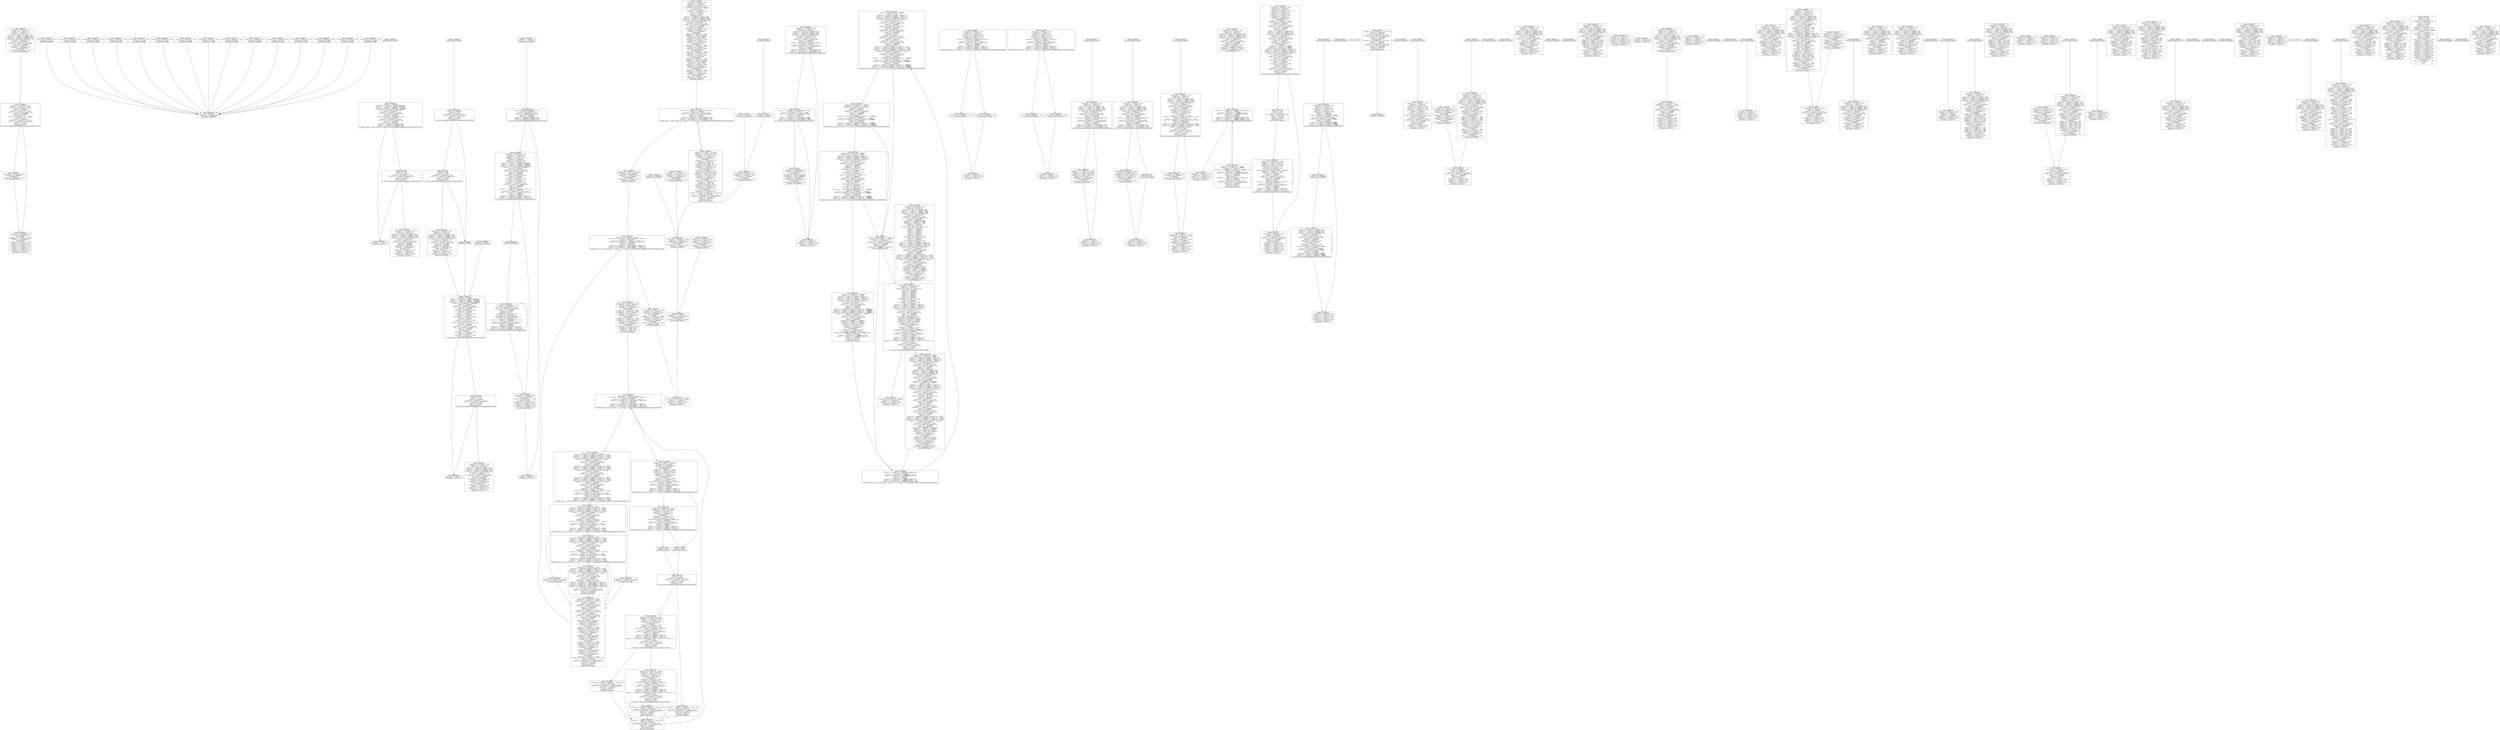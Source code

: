 digraph Program0x358ef0 {
basicBlock0x31e010 [shape=box,label="Address: 0x80486bc\n<1004:0..31> = (<1004:0..31> - 0x4)\n[<1004:0..31>] = <1005:0..31>\n<1005:0..31> = <1004:0..31>\n<1004:0..31> = (<1004:0..31> - 0x4)\n[<1004:0..31>] = <1001:0..31>\n<1024:0..0> = (<1004:0..31> (signed)< 0x4)\n<1024:1..1> = (<1004:0..31> (signed)<= 0x4)\n<1023:0..0> = (<1004:0..31> (unsigned)< 0x4)\n<1024:2..2> = (<1004:0..31> (unsigned)<= 0x4)\n<1004:0..31> = (<1004:0..31> - 0x4)\n<1023:2..2> = intrinsic(0)\n<1023:6..6> = (<1004:0..31> == 0x0)\n<1023:7..7> = (<1004:0..31> (signed)< 0x0)\n<1023:11..11> = intrinsic(0)\n<1023:4..4> = intrinsic(0)\n<1004:0..31> = (<1004:0..31> - 0x4)\n[<1004:0..31>] = 0x80486c8\ncall 0x80486c8\n<1004:0..31> = (<1004:0..31> + 0x4)\ngoto basic block 0x3b3390\n"];
basicBlock0x31e070 [shape=box,label="Address: 0x80486d9\n<1004:0..31> = (<1004:0..31> - 0x4)\n[<1004:0..31>] = 0x80486de\ncall 0x8048720\n<1004:0..31> = (<1004:0..31> + 0x4)\ngoto basic block 0x3bec20\n"];
basicBlock0x31e0d0 [shape=box,label="Address: 0x80486f0\n<1004:0..31> = (<1004:0..31> - 0x4)\n[<1004:0..31>] = [0x804ab48]\ngoto address [0x804ab4c]\n"];
basicBlock0x31e130 [shape=box,label="Address: 0x804882f\n<1022:0..31> = [<1004:0..31>]\ngoto address <1022:0..31>\n"];
basicBlock0x31e190 [shape=box,label="Address: 0x8048839\n<1004:0..31> = (<1004:0..31> - 0x4)\n[<1004:0..31>] = <1005:0..31>\n<1005:0..31> = <1004:0..31>\n<1024:0..0> = (<1004:0..31> (signed)< 0x18)\n<1024:1..1> = (<1004:0..31> (signed)<= 0x18)\n<1023:0..0> = (<1004:0..31> (unsigned)< 0x18)\n<1024:2..2> = (<1004:0..31> (unsigned)<= 0x18)\n<1004:0..31> = (<1004:0..31> - 0x18)\n<1023:2..2> = intrinsic(0)\n<1023:6..6> = (<1004:0..31> == 0x0)\n<1023:7..7> = (<1004:0..31> (signed)< 0x0)\n<1023:11..11> = intrinsic(0)\n<1023:4..4> = intrinsic(0)\n[<1004:0..31>] = 0x804ab94\n<1004:0..31> = (<1004:0..31> - 0x4)\n[<1004:0..31>] = 0x8048848\ncall <1000:0..31>\n<1004:0..31> = (<1004:0..31> + 0x4)\n<1004:0..31> = <1005:0..31>\n<1005:0..31> = [<1004:0..31>]\n<1004:0..31> = (<1004:0..31> + 0x4)\n<1022:0..31> = [<1004:0..31>]\ngoto address <1022:0..31>\n"];
basicBlock0x31e1f0 [shape=box,label="Address: 0x8048868\n<1022:0..31> = [<1004:0..31>]\ngoto address <1022:0..31>\n"];
basicBlock0x31e250 [shape=box,label="Address: 0x8048872\n<1004:0..31> = (<1004:0..31> - 0x4)\n[<1004:0..31>] = <1005:0..31>\n<1005:0..31> = <1004:0..31>\n<1024:0..0> = (<1004:0..31> (signed)< 0x18)\n<1024:1..1> = (<1004:0..31> (signed)<= 0x18)\n<1023:0..0> = (<1004:0..31> (unsigned)< 0x18)\n<1024:2..2> = (<1004:0..31> (unsigned)<= 0x18)\n<1004:0..31> = (<1004:0..31> - 0x18)\n<1023:2..2> = intrinsic(0)\n<1023:6..6> = (<1004:0..31> == 0x0)\n<1023:7..7> = (<1004:0..31> (signed)< 0x0)\n<1023:11..11> = intrinsic(0)\n<1023:4..4> = intrinsic(0)\n[(<1004:0..31> + 0x4)] = <1000:0..31>\n[<1004:0..31>] = 0x804ab94\n<1004:0..31> = (<1004:0..31> - 0x4)\n[<1004:0..31>] = 0x8048885\ncall <1003:0..31>\n<1004:0..31> = (<1004:0..31> + 0x4)\n<1004:0..31> = <1005:0..31>\n<1005:0..31> = [<1004:0..31>]\n<1004:0..31> = (<1004:0..31> + 0x4)\n<1022:0..31> = [<1004:0..31>]\ngoto address <1022:0..31>\n"];
basicBlock0x31e2b0 [shape=box,label="Address: 0x8048899\n<1004:0..31> = (<1004:0..31> - 0x4)\n[<1004:0..31>] = <1005:0..31>\n<1005:0..31> = <1004:0..31>\n<1004:0..31> = (<1004:0..31> - 0x4)\n[<1004:0..31>] = <1001:0..31>\n<1001:0..31> = 0x804aa58\n<1004:0..31> = (<1004:0..31> - 0x4)\n[<1004:0..31>] = <1003:0..31>\n<1024:0..0> = (<1001:0..31> (signed)< 0x804aa54)\n<1024:1..1> = (<1001:0..31> (signed)<= 0x804aa54)\n<1023:0..0> = (<1001:0..31> (unsigned)< 0x804aa54)\n<1024:2..2> = (<1001:0..31> (unsigned)<= 0x804aa54)\n<1001:0..31> = (<1001:0..31> - 0x804aa54)\n<1023:2..2> = intrinsic(0)\n<1023:6..6> = (<1001:0..31> == 0x0)\n<1023:7..7> = (<1001:0..31> (signed)< 0x0)\n<1023:11..11> = intrinsic(0)\n<1023:4..4> = intrinsic(0)\n<1000:0..31> = [0x804acd0]\n<1001:0..31> = (<1001:0..31> >> 0x2)\n<1023:0..0> = intrinsic(0)\n<1023:7..7> = intrinsic(1)\n<1023:6..6> = (<1001:0..31> == 0x0)\n<1023:2..2> = intrinsic(0)\n<1001:0..31> = (<1001:0..31> - 0x1)\n<1023:2..2> = intrinsic(0)\n<1023:6..6> = (<1001:0..31> == 0x0)\n<1023:7..7> = (<1001:0..31> (signed)< 0x0)\n<1023:11..11> = intrinsic(0)\n<1023:4..4> = intrinsic(0)\nkill(<1024:0..127>)\n<1023:0..0> = (<1000:0..31> (unsigned)< <1001:0..31>)\n<1023:2..2> = intrinsic(0)\n<1023:6..6> = (<1000:0..31> == <1001:0..31>)\n<1023:7..7> = (<1000:0..31> (signed)< <1001:0..31>)\n<1023:11..11> = intrinsic(0)\n<1023:4..4> = intrinsic(0)\n<1024:0..0> = (<1000:0..31> (signed)< <1001:0..31>)\n<1024:1..1> = (<1000:0..31> (signed)<= <1001:0..31>)\n<1024:2..2> = (<1000:0..31> (unsigned)<= <1001:0..31>)\nif ~<1023:0..0> goto address 0x80488ce else goto basic block 0x31e310\n"];
basicBlock0x31e310 [shape=box,label="Address: 0x80488b6\ngoto basic block 0x3b3750\n"];
basicBlock0x31e370 [shape=box,label="Address: 0x80488ce\n<1004:0..31> = (<1004:0..31> - 0x4)\n[<1004:0..31>] = 0x80488d3\ncall 0x8048820\n<1004:0..31> = (<1004:0..31> + 0x4)\n[0x804accc] = 0x1\n<1000:0..31> = [<1004:0..31>]\n<1004:0..31> = (<1004:0..31> + 0x4)\n<1001:0..31> = [<1004:0..31>]\n<1004:0..31> = (<1004:0..31> + 0x4)\n<1005:0..31> = [<1004:0..31>]\n<1004:0..31> = (<1004:0..31> + 0x4)\ngoto basic block 0x3bed40\n"];
basicBlock0x31e3d0 [shape=box,label="Address: 0x80488ea\n<1000:0..31> = 0x0\n<1023:0..0> = 0x0\n<1023:2..2> = intrinsic(0)\n<1023:6..6> = (<1000:0..31> == 0x0)\n<1023:7..7> = (<1000:0..31> (signed)< 0x0)\n<1023:11..11> = 0x0\n<1023:4..4> = intrinsic(1)\nkill(<1024:0..127>)\nif <1023:6..6> goto address 0x8048908 else goto basic block 0x31e430\n"];
basicBlock0x31e430 [shape=box,label="Address: 0x80488f3\n<1004:0..31> = (<1004:0..31> - 0x4)\n[<1004:0..31>] = <1005:0..31>\n<1005:0..31> = <1004:0..31>\n<1024:0..0> = (<1004:0..31> (signed)< 0x18)\n<1024:1..1> = (<1004:0..31> (signed)<= 0x18)\n<1023:0..0> = (<1004:0..31> (unsigned)< 0x18)\n<1024:2..2> = (<1004:0..31> (unsigned)<= 0x18)\n<1004:0..31> = (<1004:0..31> - 0x18)\n<1023:2..2> = intrinsic(0)\n<1023:6..6> = (<1004:0..31> == 0x0)\n<1023:7..7> = (<1004:0..31> (signed)< 0x0)\n<1023:11..11> = intrinsic(0)\n<1023:4..4> = intrinsic(0)\n[<1004:0..31>] = 0x804aa5c\n<1004:0..31> = (<1004:0..31> - 0x4)\n[<1004:0..31>] = 0x8048902\ncall <1000:0..31>\n<1004:0..31> = (<1004:0..31> + 0x4)\n<1004:0..31> = <1005:0..31>\n<1005:0..31> = [<1004:0..31>]\n<1004:0..31> = (<1004:0..31> + 0x4)\ngoto address 0x8048850\n"];
basicBlock0x31e490 [shape=box,label="Address: 0x8048a0f\n<1000:0..31> = (<1004:0..31> + 0x20)\n[(<1004:0..31> + 0x4)] = <1000:0..31>\n[<1004:0..31>] = 0x804aba0\n<1004:0..31> = (<1004:0..31> - 0x4)\n[<1004:0..31>] = 0x8048a23\ncall 0x8048790\n<1004:0..31> = (<1004:0..31> + 0x4)\n[(<1004:0..31> + 0x58)] = 0x1\ngoto address 0x8048c29\n"];
basicBlock0x31e4f0 [shape=box,label="Address: 0x8048abb\n<1000:0..31> = [(<1004:0..31> + 0x10)]\n[(<1004:0..31> + 0x4)] = <1000:0..31>\n<1000:0..31> = (<1004:0..31> + 0x24)\n[<1004:0..31>] = <1000:0..31>\n<1004:0..31> = (<1004:0..31> - 0x4)\n[<1004:0..31>] = 0x8048acf\ncall 0x8048f72\n<1004:0..31> = (<1004:0..31> + 0x4)\n<1003:0..31> = [<1000:0..31>]\n<1000:0..31> = [(<1004:0..31> + 0x14)]\n<1023:0..0> = (<1003:0..31> (unsigned)< <1000:0..31>)\n<1023:2..2> = intrinsic(0)\n<1023:6..6> = (<1003:0..31> == <1000:0..31>)\n<1023:7..7> = (<1003:0..31> (signed)< <1000:0..31>)\n<1023:11..11> = intrinsic(0)\n<1023:4..4> = intrinsic(0)\n<1024:0..0> = (<1003:0..31> (signed)< <1000:0..31>)\n<1024:1..1> = (<1003:0..31> (signed)<= <1000:0..31>)\n<1024:2..2> = (<1003:0..31> (unsigned)<= <1000:0..31>)\nif choice(<1024:0..0> over ~(<1023:7..7> == <1023:11..11>)) goto address 0x8048add else goto basic block 0x31e550\n"];
basicBlock0x31e550 [shape=box,label="Address: 0x8048ad9\n<1000:0..7> = 0x1\ngoto address 0x8048adf\n"];
basicBlock0x31e5b0 [shape=box,label="Address: 0x8048ae3\n[(<1004:0..31> + 0x4c)] = ([(<1004:0..31> + 0x4c)] + 0x1)\n<1023:2..2> = intrinsic(0)\n<1023:6..6> = ([(<1004:0..31> + 0x4c)] == 0x0)\n<1023:7..7> = ([(<1004:0..31> + 0x4c)] (signed)< 0x0)\n<1023:11..11> = intrinsic(0)\n<1023:4..4> = intrinsic(0)\nkill(<1024:0..127>)\ngoto address 0x8048b39\n"];
basicBlock0x31e610 [shape=box,label="Address: 0x8048b0c\n[(<1004:0..31> + 0x54)] = ([(<1004:0..31> + 0x54)] + 0x1)\n<1023:2..2> = intrinsic(0)\n<1023:6..6> = ([(<1004:0..31> + 0x54)] == 0x0)\n<1023:7..7> = ([(<1004:0..31> + 0x54)] (signed)< 0x0)\n<1023:11..11> = intrinsic(0)\n<1023:4..4> = intrinsic(0)\nkill(<1024:0..127>)\ngoto address 0x8048b39\n"];
basicBlock0x31e670 [shape=box,label="Address: 0x8048b35\n[(<1004:0..31> + 0x50)] = ([(<1004:0..31> + 0x50)] + 0x1)\n<1023:2..2> = intrinsic(0)\n<1023:6..6> = ([(<1004:0..31> + 0x50)] == 0x0)\n<1023:7..7> = ([(<1004:0..31> + 0x50)] (signed)< 0x0)\n<1023:11..11> = intrinsic(0)\n<1023:4..4> = intrinsic(0)\nkill(<1024:0..127>)\ngoto basic block 0x3b3b70\n"];
basicBlock0x31e6d0 [shape=box,label="Address: 0x8048b4b\n<1000:0..31> = [(<1004:0..31> + 0x1c)]\n<1024:0..0> = (<1000:0..31> (signed)< [(<1004:0..31> + 0x54)])\n<1024:1..1> = (<1000:0..31> (signed)<= [(<1004:0..31> + 0x54)])\n<1023:0..0> = (<1000:0..31> (unsigned)< [(<1004:0..31> + 0x54)])\n<1024:2..2> = (<1000:0..31> (unsigned)<= [(<1004:0..31> + 0x54)])\n<1000:0..31> = (<1000:0..31> - [(<1004:0..31> + 0x54)])\n<1023:2..2> = intrinsic(0)\n<1023:6..6> = (<1000:0..31> == 0x0)\n<1023:7..7> = (<1000:0..31> (signed)< 0x0)\n<1023:11..11> = intrinsic(0)\n<1023:4..4> = intrinsic(0)\n<1024:0..0> = (<1000:0..31> (signed)< [(<1004:0..31> + 0x50)])\n<1024:1..1> = (<1000:0..31> (signed)<= [(<1004:0..31> + 0x50)])\n<1023:0..0> = (<1000:0..31> (unsigned)< [(<1004:0..31> + 0x50)])\n<1024:2..2> = (<1000:0..31> (unsigned)<= [(<1004:0..31> + 0x50)])\n<1000:0..31> = (<1000:0..31> - [(<1004:0..31> + 0x50)])\n<1023:2..2> = intrinsic(0)\n<1023:6..6> = (<1000:0..31> == 0x0)\n<1023:7..7> = (<1000:0..31> (signed)< 0x0)\n<1023:11..11> = intrinsic(0)\n<1023:4..4> = intrinsic(0)\n<1024:0..0> = (<1000:0..31> (signed)< [(<1004:0..31> + 0x4c)])\n<1024:1..1> = (<1000:0..31> (signed)<= [(<1004:0..31> + 0x4c)])\n<1023:0..0> = (<1000:0..31> (unsigned)< [(<1004:0..31> + 0x4c)])\n<1024:2..2> = (<1000:0..31> (unsigned)<= [(<1004:0..31> + 0x4c)])\n<1000:0..31> = (<1000:0..31> - [(<1004:0..31> + 0x4c)])\n<1023:2..2> = intrinsic(0)\n<1023:6..6> = (<1000:0..31> == 0x0)\n<1023:7..7> = (<1000:0..31> (signed)< 0x0)\n<1023:11..11> = intrinsic(0)\n<1023:4..4> = intrinsic(0)\n[(<1004:0..31> + 0x44)] = <1000:0..31>\n<1000:0..31> = [(<1004:0..31> + 0x18)]\n<1023:0..0> = (<1000:0..31> (unsigned)< [(<1004:0..31> + 0x54)])\n<1023:2..2> = intrinsic(0)\n<1023:6..6> = (<1000:0..31> == [(<1004:0..31> + 0x54)])\n<1023:7..7> = (<1000:0..31> (signed)< [(<1004:0..31> + 0x54)])\n<1023:11..11> = intrinsic(0)\n<1023:4..4> = intrinsic(0)\n<1024:0..0> = (<1000:0..31> (signed)< [(<1004:0..31> + 0x54)])\n<1024:1..1> = (<1000:0..31> (signed)<= [(<1004:0..31> + 0x54)])\n<1024:2..2> = (<1000:0..31> (unsigned)<= [(<1004:0..31> + 0x54)])\nif ~choice(<1024:1..1> over (<1023:6..6> | ~(<1023:7..7> == <1023:11..11>))) goto address 0x8048b73 else goto basic block 0x31e730\n"];
basicBlock0x31e730 [shape=box,label="Address: 0x8048b69\n<1000:0..31> = [(<1004:0..31> + 0x18)]\n[(<1004:0..31> + 0x54)] = <1000:0..31>\ngoto address 0x8048bbd\n"];
basicBlock0x31e790 [shape=box,label="Address: 0x8048b89\n<1000:0..31> = [(<1004:0..31> + 0x18)]\n[(<1004:0..31> + 0x4c)] = <1000:0..31>\ngoto address 0x8048bbd\n"];
basicBlock0x31e7f0 [shape=box,label="Address: 0x8048ba9\n<1000:0..31> = [(<1004:0..31> + 0x18)]\n<1024:0..0> = (<1000:0..31> (signed)< [(<1004:0..31> + 0x44)])\n<1024:1..1> = (<1000:0..31> (signed)<= [(<1004:0..31> + 0x44)])\n<1023:0..0> = (<1000:0..31> (unsigned)< [(<1004:0..31> + 0x44)])\n<1024:2..2> = (<1000:0..31> (unsigned)<= [(<1004:0..31> + 0x44)])\n<1000:0..31> = (<1000:0..31> - [(<1004:0..31> + 0x44)])\n<1023:2..2> = intrinsic(0)\n<1023:6..6> = (<1000:0..31> == 0x0)\n<1023:7..7> = (<1000:0..31> (signed)< 0x0)\n<1023:11..11> = intrinsic(0)\n<1023:4..4> = intrinsic(0)\n[(<1004:0..31> + 0x18)] = <1000:0..31>\n<1000:0..31> = [(<1004:0..31> + 0x18)]\n<1024:0..0> = ([(<1004:0..31> + 0x50)] (signed)< <1000:0..31>)\n<1024:1..1> = ([(<1004:0..31> + 0x50)] (signed)<= <1000:0..31>)\n<1023:0..0> = ([(<1004:0..31> + 0x50)] (unsigned)< <1000:0..31>)\n<1024:2..2> = ([(<1004:0..31> + 0x50)] (unsigned)<= <1000:0..31>)\n[(<1004:0..31> + 0x50)] = ([(<1004:0..31> + 0x50)] - <1000:0..31>)\n<1023:2..2> = intrinsic(0)\n<1023:6..6> = ([(<1004:0..31> + 0x50)] == 0x0)\n<1023:7..7> = ([(<1004:0..31> + 0x50)] (signed)< 0x0)\n<1023:11..11> = intrinsic(0)\n<1023:4..4> = intrinsic(0)\ngoto basic block 0x3b3cf0\n"];
basicBlock0x31e850 [shape=box,label="Address: 0x8048c37\n<1000:0..31> = (<1004:0..31> + 0x24)\n[<1004:0..31>] = <1000:0..31>\n<1004:0..31> = (<1004:0..31> - 0x4)\n[<1004:0..31>] = 0x8048c43\ncall 0x8048f1a\n<1004:0..31> = (<1004:0..31> + 0x4)\n<1000:0..31> = (<1004:0..31> + 0x30)\n[<1004:0..31>] = <1000:0..31>\n<1004:0..31> = (<1004:0..31> - 0x4)\n[<1004:0..31>] = 0x8048c4f\ncall 0x8048f1a\n<1004:0..31> = (<1004:0..31> + 0x4)\n<1000:0..31> = 0x0\ngoto address 0x8048ca8\n"];
basicBlock0x31e8b0 [shape=box,label="Address: 0x8048cb9\n<1023:0..0> = ([(<1005:0..31> + 0xc)] (unsigned)< 0xffff)\n<1023:2..2> = intrinsic(0)\n<1023:6..6> = ([(<1005:0..31> + 0xc)] == 0xffff)\n<1023:7..7> = ([(<1005:0..31> + 0xc)] (signed)< 0xffff)\n<1023:11..11> = intrinsic(0)\n<1023:4..4> = intrinsic(0)\n<1024:0..0> = ([(<1005:0..31> + 0xc)] (signed)< 0xffff)\n<1024:1..1> = ([(<1005:0..31> + 0xc)] (signed)<= 0xffff)\n<1024:2..2> = ([(<1005:0..31> + 0xc)] (unsigned)<= 0xffff)\nif ~<1023:6..6> goto address 0x8048cea else goto basic block 0x31e910\n"];
basicBlock0x31e910 [shape=box,label="Address: 0x8048cc2\n[<1004:0..31>] = 0x804acd4\n<1004:0..31> = (<1004:0..31> - 0x4)\n[<1004:0..31>] = 0x8048cce\ncall 0x8048740\n<1004:0..31> = (<1004:0..31> + 0x4)\n[(<1004:0..31> + 0x8)] = 0x804ab90\n[(<1004:0..31> + 0x4)] = 0x804acd4\n[<1004:0..31>] = 0x8048760\n<1004:0..31> = (<1004:0..31> - 0x4)\n[<1004:0..31>] = 0x8048cea\ncall 0x8048710\n<1004:0..31> = (<1004:0..31> + 0x4)\ngoto basic block 0x3b3ed0\n"];
basicBlock0x31e970 [shape=box,label="Address: 0x8048dd7\n<1003:0..31> = [(<1005:0..31> + 0xffffffd0)]\n<1000:0..31> = 0x0\n<1024:0..0> = (<1000:0..31> (signed)< <1003:0..31>)\n<1024:1..1> = (<1000:0..31> (signed)<= <1003:0..31>)\n<1023:0..0> = (<1000:0..31> (unsigned)< <1003:0..31>)\n<1024:2..2> = (<1000:0..31> (unsigned)<= <1003:0..31>)\n<1000:0..31> = (<1000:0..31> - <1003:0..31>)\n<1023:2..2> = intrinsic(0)\n<1023:6..6> = (<1000:0..31> == 0x0)\n<1023:7..7> = (<1000:0..31> (signed)< 0x0)\n<1023:11..11> = intrinsic(0)\n<1023:4..4> = intrinsic(0)\n<1000:0..31> = (<1000:0..31> + <1000:0..31>)\n<1023:0..0> = intrinsic(0)\n<1023:2..2> = intrinsic(0)\n<1023:6..6> = (<1000:0..31> == 0x0)\n<1023:7..7> = (<1000:0..31> (signed)< 0x0)\n<1023:11..11> = intrinsic(0)\n<1023:4..4> = intrinsic(0)\nkill(<1024:0..127>)\n<1003:0..31> = <1000:0..31>\n<1000:0..31> = [(<1005:0..31> + 0x8)]\n<1000:0..31> = (<1000:0..31> + <1003:0..31>)\n<1023:0..0> = intrinsic(0)\n<1023:2..2> = intrinsic(0)\n<1023:6..6> = (<1000:0..31> == 0x0)\n<1023:7..7> = (<1000:0..31> (signed)< 0x0)\n<1023:11..11> = intrinsic(0)\n<1023:4..4> = intrinsic(0)\nkill(<1024:0..127>)\n<1024:0..0> = (<1000:0..31> (signed)< [(<1005:0..31> + 0xc)])\n<1024:1..1> = (<1000:0..31> (signed)<= [(<1005:0..31> + 0xc)])\n<1023:0..0> = (<1000:0..31> (unsigned)< [(<1005:0..31> + 0xc)])\n<1024:2..2> = (<1000:0..31> (unsigned)<= [(<1005:0..31> + 0xc)])\n<1000:0..31> = (<1000:0..31> - [(<1005:0..31> + 0xc)])\n<1023:2..2> = intrinsic(0)\n<1023:6..6> = (<1000:0..31> == 0x0)\n<1023:7..7> = (<1000:0..31> (signed)< 0x0)\n<1023:11..11> = intrinsic(0)\n<1023:4..4> = intrinsic(0)\n<1023:0..0> = (<1000:0..31> (unsigned)< [(<1005:0..31> + 0xfffffff4)])\n<1023:2..2> = intrinsic(0)\n<1023:6..6> = (<1000:0..31> == [(<1005:0..31> + 0xfffffff4)])\n<1023:7..7> = (<1000:0..31> (signed)< [(<1005:0..31> + 0xfffffff4)])\n<1023:11..11> = intrinsic(0)\n<1023:4..4> = intrinsic(0)\n<1024:0..0> = (<1000:0..31> (signed)< [(<1005:0..31> + 0xfffffff4)])\n<1024:1..1> = (<1000:0..31> (signed)<= [(<1005:0..31> + 0xfffffff4)])\n<1024:2..2> = (<1000:0..31> (unsigned)<= [(<1005:0..31> + 0xfffffff4)])\nif choice(<1024:0..0> over ~(<1023:7..7> == <1023:11..11>)) goto address 0x8048e17 else goto basic block 0x31e9d0\n"];
basicBlock0x31e9d0 [shape=box,label="Address: 0x8048df2\n<1003:0..31> = [(<1005:0..31> + 0xffffffd0)]\n<1000:0..31> = [(<1005:0..31> + 0x10)]\n<1000:0..31> = (<1000:0..31> + <1003:0..31>)\n<1023:0..0> = intrinsic(0)\n<1023:2..2> = intrinsic(0)\n<1023:6..6> = (<1000:0..31> == 0x0)\n<1023:7..7> = (<1000:0..31> (signed)< 0x0)\n<1023:11..11> = intrinsic(0)\n<1023:4..4> = intrinsic(0)\nkill(<1024:0..127>)\n<1023:0..0> = (<1000:0..31> (unsigned)< [(<1005:0..31> + 0xfffffff4)])\n<1023:2..2> = intrinsic(0)\n<1023:6..6> = (<1000:0..31> == [(<1005:0..31> + 0xfffffff4)])\n<1023:7..7> = (<1000:0..31> (signed)< [(<1005:0..31> + 0xfffffff4)])\n<1023:11..11> = intrinsic(0)\n<1023:4..4> = intrinsic(0)\n<1024:0..0> = (<1000:0..31> (signed)< [(<1005:0..31> + 0xfffffff4)])\n<1024:1..1> = (<1000:0..31> (signed)<= [(<1005:0..31> + 0xfffffff4)])\n<1024:2..2> = (<1000:0..31> (unsigned)<= [(<1005:0..31> + 0xfffffff4)])\nif choice(<1024:0..0> over ~(<1023:7..7> == <1023:11..11>)) goto address 0x8048e17 else goto basic block 0x31ea30\n"];
basicBlock0x31ea30 [shape=box,label="Address: 0x8048dff\n<1000:0..31> = [(<1005:0..31> + 0xffffffd0)]\n<1003:0..31> = [(<1005:0..31> + 0x8)]\n<1024:0..0> = (<1003:0..31> (signed)< <1000:0..31>)\n<1024:1..1> = (<1003:0..31> (signed)<= <1000:0..31>)\n<1023:0..0> = (<1003:0..31> (unsigned)< <1000:0..31>)\n<1024:2..2> = (<1003:0..31> (unsigned)<= <1000:0..31>)\n<1003:0..31> = (<1003:0..31> - <1000:0..31>)\n<1023:2..2> = intrinsic(0)\n<1023:6..6> = (<1003:0..31> == 0x0)\n<1023:7..7> = (<1003:0..31> (signed)< 0x0)\n<1023:11..11> = intrinsic(0)\n<1023:4..4> = intrinsic(0)\n<1000:0..31> = <1003:0..31>\n<1003:0..31> = <1000:0..31>\n<1003:0..31> = (<1003:0..31> >>> 0x1f)\n<1023:0..0> = intrinsic(0)\n<1023:7..7> = intrinsic(1)\n<1023:6..6> = (<1003:0..31> == 0x0)\n<1023:2..2> = intrinsic(0)\n<1000:0..31> = (<1000:0..31> + <1003:0..31>)\n<1023:0..0> = intrinsic(0)\n<1023:2..2> = intrinsic(0)\n<1023:6..6> = (<1000:0..31> == 0x0)\n<1023:7..7> = (<1000:0..31> (signed)< 0x0)\n<1023:11..11> = intrinsic(0)\n<1023:4..4> = intrinsic(0)\nkill(<1024:0..127>)\n<1000:0..31> = (<1000:0..31> >> 0x1)\n<1023:0..0> = intrinsic(0)\n<1023:7..7> = intrinsic(1)\n<1023:6..6> = (<1000:0..31> == 0x0)\n<1023:2..2> = intrinsic(0)\n<1023:0..0> = (<1000:0..31> (unsigned)< [(<1005:0..31> + 0xfffffff4)])\n<1023:2..2> = intrinsic(0)\n<1023:6..6> = (<1000:0..31> == [(<1005:0..31> + 0xfffffff4)])\n<1023:7..7> = (<1000:0..31> (signed)< [(<1005:0..31> + 0xfffffff4)])\n<1023:11..11> = intrinsic(0)\n<1023:4..4> = intrinsic(0)\n<1024:0..0> = (<1000:0..31> (signed)< [(<1005:0..31> + 0xfffffff4)])\n<1024:1..1> = (<1000:0..31> (signed)<= [(<1005:0..31> + 0xfffffff4)])\n<1024:2..2> = (<1000:0..31> (unsigned)<= [(<1005:0..31> + 0xfffffff4)])\nif ~choice(<1024:0..0> over ~(<1023:7..7> == <1023:11..11>)) goto address 0x8048da7 else goto basic block 0x31ea90\n"];
basicBlock0x31ea90 [shape=box,label="Address: 0x8048e17\n<1000:0..31> = [(<1005:0..31> + 0xffffffd0)]\n<1000:0..31> = (<1000:0..31> + 0x1)\n<1023:2..2> = intrinsic(0)\n<1023:6..6> = (<1000:0..31> == 0x0)\n<1023:7..7> = (<1000:0..31> (signed)< 0x0)\n<1023:11..11> = intrinsic(0)\n<1023:4..4> = intrinsic(0)\nkill(<1024:0..127>)\n[(<1005:0..31> + 0xffffffd0)] = <1000:0..31>\ngoto basic block 0x22b6300\n"];
basicBlock0x31eaf0 [shape=box,label="Address: 0x8048e61\n<1000:0..31> = [(<1005:0..31> + 0xffffffd4)]\n<1004:0..31> = <1005:0..31>\n<1005:0..31> = [<1004:0..31>]\n<1004:0..31> = (<1004:0..31> + 0x4)\n<1022:0..31> = [<1004:0..31>]\ngoto address <1022:0..31>\n"];
basicBlock0x3b2fd0 [shape=box,label="Address: 0x8048e77\n<1000:0..31> = [(<1005:0..31> + 0xc)]\ngoto address 0x8048e7f\n"];
basicBlock0x3b3030 [shape=box,label="Address: 0x8048e92\n<1000:0..31> = [(<1005:0..31> + 0xc)]\ngoto address 0x8048e9a\n"];
basicBlock0x3b3090 [shape=box,label="Address: 0x80490d0\n<1000:0..31> = [(<1005:0..31> + 0x8)]\n<1003:0..31> = [(<1005:0..31> + 0x10)]\n[(<1004:0..31> + 0x8)] = <1003:0..31>\n<1003:0..31> = [(<1005:0..31> + 0xc)]\n[(<1004:0..31> + 0x4)] = <1003:0..31>\n[<1004:0..31>] = <1000:0..31>\n<1004:0..31> = (<1004:0..31> - 0x4)\n[<1004:0..31>] = 0x80490e9\ncall 0x804918e\n<1004:0..31> = (<1004:0..31> + 0x4)\ngoto basic block 0x22b60c0\n"];
basicBlock0x3b30f0 [shape=box,label="Address: 0x80490f8\n<1000:0..31> = [(<1005:0..31> + 0x8)]\n[(<1004:0..31> + 0x8)] = 0x0\n<1003:0..31> = [(<1005:0..31> + 0xc)]\n[(<1004:0..31> + 0x4)] = <1003:0..31>\n[<1004:0..31>] = <1000:0..31>\n<1004:0..31> = (<1004:0..31> - 0x4)\n[<1004:0..31>] = 0x8049112\ncall 0x80491a2\n<1004:0..31> = (<1004:0..31> + 0x4)\ngoto address 0x8049119\n"];
basicBlock0x3b3150 [shape=box,label="Address: 0x80491bd\n<1004:0..31> = (<1004:0..31> - 0x4)\n[<1004:0..31>] = 0x80491c2\ncall 0x80487b0\n<1004:0..31> = (<1004:0..31> + 0x4)\ngoto basic block 0x22b5060\n"];
basicBlock0x3b31b0 [shape=box,label="Address: 0x80492b1\n<1000:0..31> = [(<1005:0..31> + 0x8)]\n<1004:0..31> = <1005:0..31>\n<1005:0..31> = [<1004:0..31>]\n<1004:0..31> = (<1004:0..31> + 0x4)\n<1022:0..31> = [<1004:0..31>]\ngoto address <1022:0..31>\n"];
basicBlock0x3b3210 [shape=box,label="Address: 0x80492fe\n<1006:0..31> = 0x0\n<1023:0..0> = 0x0\n<1023:2..2> = intrinsic(0)\n<1023:6..6> = (<1006:0..31> == 0x0)\n<1023:7..7> = intrinsic(0)\n<1023:11..11> = 0x0\n<1023:4..4> = intrinsic(1)\nkill(<1024:0..127>)\ngoto basic block 0x3beaa0\n"];
basicBlock0x3b3270 [shape=box,label="Address: 0x8049322\n<1004:0..31> = (<1004:0..31> + 0x1c)\n<1023:0..0> = intrinsic(0)\n<1023:2..2> = intrinsic(0)\n<1023:6..6> = (<1004:0..31> == 0x0)\n<1023:7..7> = (<1004:0..31> (signed)< 0x0)\n<1023:11..11> = intrinsic(0)\n<1023:4..4> = intrinsic(0)\nkill(<1024:0..127>)\n<1001:0..31> = [<1004:0..31>]\n<1004:0..31> = (<1004:0..31> + 0x4)\n<1006:0..31> = [<1004:0..31>]\n<1004:0..31> = (<1004:0..31> + 0x4)\n<1007:0..31> = [<1004:0..31>]\n<1004:0..31> = (<1004:0..31> + 0x4)\n<1005:0..31> = [<1004:0..31>]\n<1004:0..31> = (<1004:0..31> + 0x4)\n<1022:0..31> = [<1004:0..31>]\ngoto address <1022:0..31>\n"];
basicBlock0x3b32d0 [shape=box,label="Address: 0x8049344\n<1006:0..31> = <1006:0..31>\ngoto basic block 0x3beb60\n"];
basicBlock0x3b3330 [shape=box,label="Address: 0x8049354\n<1000:0..31> = [<1004:0..31>]\n<1004:0..31> = (<1004:0..31> + 0x4)\n<1001:0..31> = [<1004:0..31>]\n<1004:0..31> = (<1004:0..31> + 0x4)\n<1005:0..31> = [<1004:0..31>]\n<1004:0..31> = (<1004:0..31> + 0x4)\n<1022:0..31> = [<1004:0..31>]\ngoto address <1022:0..31>\n"];
basicBlock0x3b3390 [shape=box,label="Address: 0x80486c8\n<1001:0..31> = [<1004:0..31>]\n<1004:0..31> = (<1004:0..31> + 0x4)\n<1001:0..31> = (<1001:0..31> + 0x247c)\n<1023:0..0> = intrinsic(0)\n<1023:2..2> = intrinsic(0)\n<1023:6..6> = (<1001:0..31> == 0x0)\n<1023:7..7> = (<1001:0..31> (signed)< 0x0)\n<1023:11..11> = intrinsic(0)\n<1023:4..4> = intrinsic(0)\nkill(<1024:0..127>)\n<1003:0..31> = [(<1001:0..31> + 0xfffffffc)]\n<1023:0..0> = 0x0\n<1023:2..2> = intrinsic(0)\n<1023:6..6> = (<1003:0..31> == 0x0)\n<1023:7..7> = (<1003:0..31> (signed)< 0x0)\n<1023:11..11> = 0x0\n<1023:4..4> = intrinsic(1)\nkill(<1024:0..127>)\nif <1023:6..6> goto address 0x80486de else goto basic block 0x31e070\n"];
basicBlock0x3b33f0 [shape=box,label="Address: 0x8048720\ngoto address [0x804ab58]\n"];
basicBlock0x3b3450 [shape=box,label="Address: 0x80488e0\n<1002:0..31> = [0x804aa5c]\n<1023:0..0> = 0x0\n<1023:2..2> = intrinsic(0)\n<1023:6..6> = (<1002:0..31> == 0x0)\n<1023:7..7> = (<1002:0..31> (signed)< 0x0)\n<1023:11..11> = 0x0\n<1023:4..4> = intrinsic(1)\nkill(<1024:0..127>)\nif <1023:6..6> goto address 0x8048908 else goto basic block 0x31e3d0\n"];
basicBlock0x3b34b0 [shape=box,label="Address: 0x8049330\n<1004:0..31> = (<1004:0..31> - 0x4)\n[<1004:0..31>] = <1005:0..31>\n<1005:0..31> = <1004:0..31>\n<1004:0..31> = (<1004:0..31> - 0x4)\n[<1004:0..31>] = <1001:0..31>\n<1004:0..31> = (<1004:0..31> - 0x4)\n[<1004:0..31>] = <1003:0..31>\n<1001:0..31> = 0x804aa4c\n<1000:0..31> = [0x804aa4c]\n<1023:0..0> = (<1000:0..31> (unsigned)< 0xffffffff)\n<1023:2..2> = intrinsic(0)\n<1023:6..6> = (<1000:0..31> == 0xffffffff)\n<1023:7..7> = (<1000:0..31> (signed)< 0xffffffff)\n<1023:11..11> = intrinsic(0)\n<1023:4..4> = intrinsic(0)\n<1024:0..0> = (<1000:0..31> (signed)< 0xffffffff)\n<1024:1..1> = (<1000:0..31> (signed)<= 0xffffffff)\n<1024:2..2> = (<1000:0..31> (unsigned)<= 0xffffffff)\nif <1023:6..6> goto address 0x8049354 else goto basic block 0x3b32d0\n"];
basicBlock0x3b3510 [shape=box,label="Address: 0x80486ec\n"];
basicBlock0x3b3570 [shape=box,label="Address: 0x80486fc\n[<1000:0..31>] = ([<1000:0..31>] + <1000:0..7>)\n<1023:0..0> = intrinsic(0)\n<1023:2..2> = intrinsic(0)\n<1023:6..6> = ([<1000:0..31>] == 0x0)\n<1023:7..7> = ([<1000:0..31>] (signed)< 0x0)\n<1023:11..11> = intrinsic(0)\n<1023:4..4> = intrinsic(0)\nkill(<1024:0..127>)\n[<1000:0..31>] = ([<1000:0..31>] + <1000:0..7>)\n<1023:0..0> = intrinsic(0)\n<1023:2..2> = intrinsic(0)\n<1023:6..6> = ([<1000:0..31>] == 0x0)\n<1023:7..7> = ([<1000:0..31>] (signed)< 0x0)\n<1023:11..11> = intrinsic(0)\n<1023:4..4> = intrinsic(0)\nkill(<1024:0..127>)\ngoto basic block 0x3befe0\n"];
basicBlock0x3b35d0 [shape=box,label="Address: 0x8048830\n<1000:0..31> = 0x0\n<1023:0..0> = 0x0\n<1023:2..2> = intrinsic(0)\n<1023:6..6> = (<1000:0..31> == 0x0)\n<1023:7..7> = (<1000:0..31> (signed)< 0x0)\n<1023:11..11> = 0x0\n<1023:4..4> = intrinsic(1)\nkill(<1024:0..127>)\nif <1023:6..6> goto address 0x804882f else goto basic block 0x31e190\n"];
basicBlock0x3b3630 [shape=box,label="Address: 0x804884a\n<1006:0..31> = <1006:0..31>\ngoto basic block 0x3b38d0\n"];
basicBlock0x3b3690 [shape=box,label="Address: 0x8048869\n<1003:0..31> = 0x0\n<1023:0..0> = 0x0\n<1023:2..2> = intrinsic(0)\n<1023:6..6> = (<1003:0..31> == 0x0)\n<1023:7..7> = (<1003:0..31> (signed)< 0x0)\n<1023:11..11> = 0x0\n<1023:4..4> = intrinsic(1)\nkill(<1024:0..127>)\nif <1023:6..6> goto address 0x8048868 else goto basic block 0x31e250\n"];
basicBlock0x3b36f0 [shape=box,label="Address: 0x8048887\n<1006:0..31> = <1006:0..31>\n<1007:0..31> = <1007:0..31>\ngoto basic block 0x22b5dc0\n"];
basicBlock0x3b3750 [shape=box,label="Address: 0x80488b8\n<1000:0..31> = (<1000:0..31> + 0x1)\n<1023:2..2> = intrinsic(0)\n<1023:6..6> = (<1000:0..31> == 0x0)\n<1023:7..7> = (<1000:0..31> (signed)< 0x0)\n<1023:11..11> = intrinsic(0)\n<1023:4..4> = intrinsic(0)\nkill(<1024:0..127>)\n[0x804acd0] = <1000:0..31>\n<1004:0..31> = (<1004:0..31> - 0x4)\n[<1004:0..31>] = 0x80488c5\ncall [((<1000:0..31> * 0x4) + 0x804aa54)]\n<1004:0..31> = (<1004:0..31> + 0x4)\n<1000:0..31> = [0x804acd0]\n<1023:0..0> = (<1000:0..31> (unsigned)< <1001:0..31>)\n<1023:2..2> = intrinsic(0)\n<1023:6..6> = (<1000:0..31> == <1001:0..31>)\n<1023:7..7> = (<1000:0..31> (signed)< <1001:0..31>)\n<1023:11..11> = intrinsic(0)\n<1023:4..4> = intrinsic(0)\n<1024:0..0> = (<1000:0..31> (signed)< <1001:0..31>)\n<1024:1..1> = (<1000:0..31> (signed)<= <1001:0..31>)\n<1024:2..2> = (<1000:0..31> (unsigned)<= <1001:0..31>)\nif <1023:0..0> goto address 0x80488b8 else goto basic block 0x31e370\n"];
basicBlock0x3b37b0 [shape=box,label="Address: 0x8048820\n<1000:0..31> = 0x804ab97\n<1024:0..0> = (<1000:0..31> (signed)< 0x804ab94)\n<1024:1..1> = (<1000:0..31> (signed)<= 0x804ab94)\n<1023:0..0> = (<1000:0..31> (unsigned)< 0x804ab94)\n<1024:2..2> = (<1000:0..31> (unsigned)<= 0x804ab94)\n<1000:0..31> = (<1000:0..31> - 0x804ab94)\n<1023:2..2> = intrinsic(0)\n<1023:6..6> = (<1000:0..31> == 0x0)\n<1023:7..7> = (<1000:0..31> (signed)< 0x0)\n<1023:11..11> = intrinsic(0)\n<1023:4..4> = intrinsic(0)\n<1023:0..0> = (<1000:0..31> (unsigned)< 0x6)\n<1023:2..2> = intrinsic(0)\n<1023:6..6> = (<1000:0..31> == 0x6)\n<1023:7..7> = (<1000:0..31> (signed)< 0x6)\n<1023:11..11> = intrinsic(0)\n<1023:4..4> = intrinsic(0)\n<1024:0..0> = (<1000:0..31> (signed)< 0x6)\n<1024:1..1> = (<1000:0..31> (signed)<= 0x6)\n<1024:2..2> = (<1000:0..31> (unsigned)<= 0x6)\nif ~choice(<1024:2..2> over (<1023:0..0> | <1023:6..6>)) goto address 0x8048830 else goto basic block 0x31e130\n"];
basicBlock0x3b3810 [shape=box,label="Address: 0x80488de\ngoto basic block 0x3b3450\n"];
basicBlock0x3b3870 [shape=box,label="Address: 0x8048908\ngoto address 0x8048850\n"];
basicBlock0x3b38d0 [shape=box,label="Address: 0x8048850\n<1000:0..31> = 0x804ab94\n<1024:0..0> = (<1000:0..31> (signed)< 0x804ab94)\n<1024:1..1> = (<1000:0..31> (signed)<= 0x804ab94)\n<1023:0..0> = (<1000:0..31> (unsigned)< 0x804ab94)\n<1024:2..2> = (<1000:0..31> (unsigned)<= 0x804ab94)\n<1000:0..31> = (<1000:0..31> - 0x804ab94)\n<1023:2..2> = intrinsic(0)\n<1023:6..6> = (<1000:0..31> == 0x0)\n<1023:7..7> = (<1000:0..31> (signed)< 0x0)\n<1023:11..11> = intrinsic(0)\n<1023:4..4> = intrinsic(0)\n<1000:0..31> = (<1000:0..31> >> 0x2)\n<1023:0..0> = intrinsic(0)\n<1023:7..7> = intrinsic(1)\n<1023:6..6> = (<1000:0..31> == 0x0)\n<1023:2..2> = intrinsic(0)\n<1003:0..31> = <1000:0..31>\n<1003:0..31> = (<1003:0..31> >>> 0x1f)\n<1023:0..0> = intrinsic(0)\n<1023:7..7> = intrinsic(1)\n<1023:6..6> = (<1003:0..31> == 0x0)\n<1023:2..2> = intrinsic(0)\n<1000:0..31> = (<1000:0..31> + <1003:0..31>)\n<1023:0..0> = intrinsic(0)\n<1023:2..2> = intrinsic(0)\n<1023:6..6> = (<1000:0..31> == 0x0)\n<1023:7..7> = (<1000:0..31> (signed)< 0x0)\n<1023:11..11> = intrinsic(0)\n<1023:4..4> = intrinsic(0)\nkill(<1024:0..127>)\n<1000:0..31> = (<1000:0..31> >> 0x1)\n<1023:0..0> = intrinsic(0)\n<1023:7..7> = intrinsic(1)\n<1023:6..6> = (<1000:0..31> == 0x0)\n<1023:2..2> = intrinsic(0)\nif ~<1023:6..6> goto address 0x8048869 else goto basic block 0x31e1f0\n"];
basicBlock0x3b3930 [shape=box,label="Address: 0x8048790\ngoto address [0x804ab74]\n"];
basicBlock0x3b3990 [shape=box,label="Address: 0x8048c29\n<1000:0..31> = [(<1004:0..31> + 0x20)]\n<1023:0..0> = ([(<1004:0..31> + 0x58)] (unsigned)< <1000:0..31>)\n<1023:2..2> = intrinsic(0)\n<1023:6..6> = ([(<1004:0..31> + 0x58)] == <1000:0..31>)\n<1023:7..7> = ([(<1004:0..31> + 0x58)] (signed)< <1000:0..31>)\n<1023:11..11> = intrinsic(0)\n<1023:4..4> = intrinsic(0)\n<1024:0..0> = ([(<1004:0..31> + 0x58)] (signed)< <1000:0..31>)\n<1024:1..1> = ([(<1004:0..31> + 0x58)] (signed)<= <1000:0..31>)\n<1024:2..2> = ([(<1004:0..31> + 0x58)] (unsigned)<= <1000:0..31>)\nif choice(<1024:1..1> over (<1023:6..6> | ~(<1023:7..7> == <1023:11..11>))) goto address 0x8048a30 else goto basic block 0x31e850\n"];
basicBlock0x3b39f0 [shape=box,label="Address: 0x8048a30\n<1000:0..31> = (<1004:0..31> + 0x1c)\n[(<1004:0..31> + 0x4)] = <1000:0..31>\n[<1004:0..31>] = 0x804aba0\n<1004:0..31> = (<1004:0..31> - 0x4)\n[<1004:0..31>] = 0x8048a44\ncall 0x8048790\n<1004:0..31> = (<1004:0..31> + 0x4)\n<1003:0..31> = (<1004:0..31> + 0x18)\n[(<1004:0..31> + 0x4)] = <1003:0..31>\n[<1004:0..31>] = <1000:0..31>\n<1004:0..31> = (<1004:0..31> - 0x4)\n[<1004:0..31>] = 0x8048a54\ncall 0x8048790\n<1004:0..31> = (<1004:0..31> + 0x4)\n<1003:0..31> = (<1004:0..31> + 0x14)\n[(<1004:0..31> + 0x4)] = <1003:0..31>\n[<1004:0..31>] = <1000:0..31>\n<1004:0..31> = (<1004:0..31> - 0x4)\n[<1004:0..31>] = 0x8048a64\ncall 0x8048790\n<1004:0..31> = (<1004:0..31> + 0x4)\n[(<1004:0..31> + 0x54)] = 0x0\n[(<1004:0..31> + 0x50)] = 0x0\n[(<1004:0..31> + 0x4c)] = 0x0\n[(<1004:0..31> + 0x48)] = 0x0\ngoto address 0x8048b3d\n"];
basicBlock0x3b3a50 [shape=box,label="Address: 0x8048f72\n<1004:0..31> = (<1004:0..31> - 0x4)\n[<1004:0..31>] = <1005:0..31>\n<1005:0..31> = <1004:0..31>\n<1000:0..31> = [(<1005:0..31> + 0x8)]\n<1000:0..31> = [<1000:0..31>]\n<1003:0..31> = [(<1005:0..31> + 0xc)]\n<1003:0..31> = (<1003:0..31> << 0x2)\n<1023:0..0> = intrinsic(0)\n<1023:7..7> = intrinsic(1)\n<1023:6..6> = (<1003:0..31> == 0x0)\n<1023:2..2> = intrinsic(0)\n<1000:0..31> = (<1000:0..31> + <1003:0..31>)\n<1023:0..0> = intrinsic(0)\n<1023:2..2> = intrinsic(0)\n<1023:6..6> = (<1000:0..31> == 0x0)\n<1023:7..7> = (<1000:0..31> (signed)< 0x0)\n<1023:11..11> = intrinsic(0)\n<1023:4..4> = intrinsic(0)\nkill(<1024:0..127>)\n<1005:0..31> = [<1004:0..31>]\n<1004:0..31> = (<1004:0..31> + 0x4)\n<1022:0..31> = [<1004:0..31>]\ngoto address <1022:0..31>\n"];
basicBlock0x3b3ab0 [shape=box,label="Address: 0x8048add\n<1000:0..7> = 0x0\ngoto basic block 0x3b3b10\n"];
basicBlock0x3b3b10 [shape=box,label="Address: 0x8048adf\n<1023:0..0> = 0x0\n<1023:2..2> = intrinsic(0)\n<1023:6..6> = (<1000:0..7> == 0x0)\n<1023:7..7> = (<1000:0..7> (signed)< 0x0)\n<1023:11..11> = 0x0\n<1023:4..4> = intrinsic(1)\nkill(<1024:0..127>)\nif <1023:6..6> goto address 0x8048ae9 else goto basic block 0x31e5b0\n"];
basicBlock0x3b3b70 [shape=box,label="Address: 0x8048b39\n[(<1004:0..31> + 0x48)] = ([(<1004:0..31> + 0x48)] + 0x1)\n<1023:2..2> = intrinsic(0)\n<1023:6..6> = ([(<1004:0..31> + 0x48)] == 0x0)\n<1023:7..7> = ([(<1004:0..31> + 0x48)] (signed)< 0x0)\n<1023:11..11> = intrinsic(0)\n<1023:4..4> = intrinsic(0)\nkill(<1024:0..127>)\ngoto basic block 0x3bee60\n"];
basicBlock0x3b3bd0 [shape=box,label="Address: 0x8048ae9\n<1000:0..31> = [(<1004:0..31> + 0x10)]\n[(<1004:0..31> + 0x4)] = <1000:0..31>\n<1000:0..31> = (<1004:0..31> + 0x30)\n[<1004:0..31>] = <1000:0..31>\n<1004:0..31> = (<1004:0..31> - 0x4)\n[<1004:0..31>] = 0x8048afd\ncall 0x8048f72\n<1004:0..31> = (<1004:0..31> + 0x4)\n<1003:0..31> = [<1000:0..31>]\n<1000:0..31> = [(<1004:0..31> + 0x14)]\n<1023:0..0> = (<1003:0..31> (unsigned)< <1000:0..31>)\n<1023:2..2> = intrinsic(0)\n<1023:6..6> = (<1003:0..31> == <1000:0..31>)\n<1023:7..7> = (<1003:0..31> (signed)< <1000:0..31>)\n<1023:11..11> = intrinsic(0)\n<1023:4..4> = intrinsic(0)\n<1024:0..0> = (<1003:0..31> (signed)< <1000:0..31>)\n<1024:1..1> = (<1003:0..31> (signed)<= <1000:0..31>)\n<1024:2..2> = (<1003:0..31> (unsigned)<= <1000:0..31>)\n<1000:0..7> = zero_extend ~choice(<1024:0..0> over ~(<1023:7..7> == <1023:11..11>))\n<1023:0..0> = 0x0\n<1023:2..2> = intrinsic(0)\n<1023:6..6> = (<1000:0..7> == 0x0)\n<1023:7..7> = (<1000:0..7> (signed)< 0x0)\n<1023:11..11> = 0x0\n<1023:4..4> = intrinsic(1)\nkill(<1024:0..127>)\nif <1023:6..6> goto address 0x8048b12 else goto basic block 0x31e610\n"];
basicBlock0x3b3c30 [shape=box,label="Address: 0x8048b12\n<1000:0..31> = [(<1004:0..31> + 0x10)]\n[(<1004:0..31> + 0x4)] = <1000:0..31>\n<1000:0..31> = (<1004:0..31> + 0x24)\n[<1004:0..31>] = <1000:0..31>\n<1004:0..31> = (<1004:0..31> - 0x4)\n[<1004:0..31>] = 0x8048b26\ncall 0x8048f72\n<1004:0..31> = (<1004:0..31> + 0x4)\n<1003:0..31> = [<1000:0..31>]\n<1000:0..31> = [(<1004:0..31> + 0x14)]\n<1023:0..0> = (<1003:0..31> (unsigned)< <1000:0..31>)\n<1023:2..2> = intrinsic(0)\n<1023:6..6> = (<1003:0..31> == <1000:0..31>)\n<1023:7..7> = (<1003:0..31> (signed)< <1000:0..31>)\n<1023:11..11> = intrinsic(0)\n<1023:4..4> = intrinsic(0)\n<1024:0..0> = (<1003:0..31> (signed)< <1000:0..31>)\n<1024:1..1> = (<1003:0..31> (signed)<= <1000:0..31>)\n<1024:2..2> = (<1003:0..31> (unsigned)<= <1000:0..31>)\n<1000:0..7> = zero_extend ~choice(<1024:0..0> over ~(<1023:7..7> == <1023:11..11>))\n<1023:0..0> = 0x0\n<1023:2..2> = intrinsic(0)\n<1023:6..6> = (<1000:0..7> == 0x0)\n<1023:7..7> = (<1000:0..7> (signed)< 0x0)\n<1023:11..11> = 0x0\n<1023:4..4> = intrinsic(1)\nkill(<1024:0..127>)\nif <1023:6..6> goto address 0x8048b39 else goto basic block 0x31e670\n"];
basicBlock0x3b3c90 [shape=box,label="Address: 0x8048b73\n<1000:0..31> = [(<1004:0..31> + 0x18)]\n<1024:0..0> = (<1000:0..31> (signed)< [(<1004:0..31> + 0x54)])\n<1024:1..1> = (<1000:0..31> (signed)<= [(<1004:0..31> + 0x54)])\n<1023:0..0> = (<1000:0..31> (unsigned)< [(<1004:0..31> + 0x54)])\n<1024:2..2> = (<1000:0..31> (unsigned)<= [(<1004:0..31> + 0x54)])\n<1000:0..31> = (<1000:0..31> - [(<1004:0..31> + 0x54)])\n<1023:2..2> = intrinsic(0)\n<1023:6..6> = (<1000:0..31> == 0x0)\n<1023:7..7> = (<1000:0..31> (signed)< 0x0)\n<1023:11..11> = intrinsic(0)\n<1023:4..4> = intrinsic(0)\n[(<1004:0..31> + 0x18)] = <1000:0..31>\n<1000:0..31> = [(<1004:0..31> + 0x18)]\n<1023:0..0> = (<1000:0..31> (unsigned)< [(<1004:0..31> + 0x4c)])\n<1023:2..2> = intrinsic(0)\n<1023:6..6> = (<1000:0..31> == [(<1004:0..31> + 0x4c)])\n<1023:7..7> = (<1000:0..31> (signed)< [(<1004:0..31> + 0x4c)])\n<1023:11..11> = intrinsic(0)\n<1023:4..4> = intrinsic(0)\n<1024:0..0> = (<1000:0..31> (signed)< [(<1004:0..31> + 0x4c)])\n<1024:1..1> = (<1000:0..31> (signed)<= [(<1004:0..31> + 0x4c)])\n<1024:2..2> = (<1000:0..31> (unsigned)<= [(<1004:0..31> + 0x4c)])\nif ~choice(<1024:1..1> over (<1023:6..6> | ~(<1023:7..7> == <1023:11..11>))) goto address 0x8048b93 else goto basic block 0x31e790\n"];
basicBlock0x3b3cf0 [shape=box,label="Address: 0x8048bbd\n<1000:0..31> = [(<1004:0..31> + 0x50)]\n<1003:0..31> = [(<1004:0..31> + 0x54)]\n<1003:0..31> = (<1003:0..31> + <1000:0..31>)\n<1023:0..0> = intrinsic(0)\n<1023:2..2> = intrinsic(0)\n<1023:6..6> = (<1003:0..31> == 0x0)\n<1023:7..7> = (<1003:0..31> (signed)< 0x0)\n<1023:11..11> = intrinsic(0)\n<1023:4..4> = intrinsic(0)\nkill(<1024:0..127>)\n<1000:0..31> = [(<1004:0..31> + 0x4c)]\n<1000:0..31> = (<1000:0..31> + <1003:0..31>)\n<1023:0..0> = intrinsic(0)\n<1023:2..2> = intrinsic(0)\n<1023:6..6> = (<1000:0..31> == 0x0)\n<1023:7..7> = (<1000:0..31> (signed)< 0x0)\n<1023:11..11> = intrinsic(0)\n<1023:4..4> = intrinsic(0)\nkill(<1024:0..127>)\n[(<1004:0..31> + 0x40)] = <1000:0..31>\n[(<1004:0..31> + 0x4)] = 0x804937c\n[<1004:0..31>] = 0x804ac40\n<1004:0..31> = (<1004:0..31> - 0x4)\n[<1004:0..31>] = 0x8048be5\ncall 0x8048770\n<1004:0..31> = (<1004:0..31> + 0x4)\n<1003:0..31> = [(<1004:0..31> + 0x58)]\n[(<1004:0..31> + 0x4)] = <1003:0..31>\n[<1004:0..31>] = <1000:0..31>\n<1004:0..31> = (<1004:0..31> - 0x4)\n[<1004:0..31>] = 0x8048bf5\ncall 0x8048700\n<1004:0..31> = (<1004:0..31> + 0x4)\n[(<1004:0..31> + 0x4)] = 0x8049383\n[<1004:0..31>] = <1000:0..31>\n<1004:0..31> = (<1004:0..31> - 0x4)\n[<1004:0..31>] = 0x8048c05\ncall 0x8048770\n<1004:0..31> = (<1004:0..31> + 0x4)\n<1003:0..31> = [(<1004:0..31> + 0x40)]\n[(<1004:0..31> + 0x4)] = <1003:0..31>\n[<1004:0..31>] = <1000:0..31>\n<1004:0..31> = (<1004:0..31> - 0x4)\n[<1004:0..31>] = 0x8048c15\ncall 0x8048700\n<1004:0..31> = (<1004:0..31> + 0x4)\n[(<1004:0..31> + 0x4)] = 0x80487c0\n[<1004:0..31>] = <1000:0..31>\n<1004:0..31> = (<1004:0..31> - 0x4)\n[<1004:0..31>] = 0x8048c25\ncall 0x80487a0\n<1004:0..31> = (<1004:0..31> + 0x4)\n[(<1004:0..31> + 0x58)] = ([(<1004:0..31> + 0x58)] + 0x1)\n<1023:2..2> = intrinsic(0)\n<1023:6..6> = ([(<1004:0..31> + 0x58)] == 0x0)\n<1023:7..7> = ([(<1004:0..31> + 0x58)] (signed)< 0x0)\n<1023:11..11> = intrinsic(0)\n<1023:4..4> = intrinsic(0)\nkill(<1024:0..127>)\ngoto basic block 0x3b3990\n"];
basicBlock0x3b3d50 [shape=box,label="Address: 0x8048b93\n<1000:0..31> = [(<1004:0..31> + 0x18)]\n<1024:0..0> = (<1000:0..31> (signed)< [(<1004:0..31> + 0x4c)])\n<1024:1..1> = (<1000:0..31> (signed)<= [(<1004:0..31> + 0x4c)])\n<1023:0..0> = (<1000:0..31> (unsigned)< [(<1004:0..31> + 0x4c)])\n<1024:2..2> = (<1000:0..31> (unsigned)<= [(<1004:0..31> + 0x4c)])\n<1000:0..31> = (<1000:0..31> - [(<1004:0..31> + 0x4c)])\n<1023:2..2> = intrinsic(0)\n<1023:6..6> = (<1000:0..31> == 0x0)\n<1023:7..7> = (<1000:0..31> (signed)< 0x0)\n<1023:11..11> = intrinsic(0)\n<1023:4..4> = intrinsic(0)\n[(<1004:0..31> + 0x18)] = <1000:0..31>\n<1000:0..31> = [(<1004:0..31> + 0x18)]\n<1023:0..0> = (<1000:0..31> (unsigned)< [(<1004:0..31> + 0x44)])\n<1023:2..2> = intrinsic(0)\n<1023:6..6> = (<1000:0..31> == [(<1004:0..31> + 0x44)])\n<1023:7..7> = (<1000:0..31> (signed)< [(<1004:0..31> + 0x44)])\n<1023:11..11> = intrinsic(0)\n<1023:4..4> = intrinsic(0)\n<1024:0..0> = (<1000:0..31> (signed)< [(<1004:0..31> + 0x44)])\n<1024:1..1> = (<1000:0..31> (signed)<= [(<1004:0..31> + 0x44)])\n<1024:2..2> = (<1000:0..31> (unsigned)<= [(<1004:0..31> + 0x44)])\nif choice(<1024:1..1> over (<1023:6..6> | ~(<1023:7..7> == <1023:11..11>))) goto address 0x8048bbd else goto basic block 0x31e7f0\n"];
basicBlock0x3b3db0 [shape=box,label="Address: 0x8048f1a\n<1004:0..31> = (<1004:0..31> - 0x4)\n[<1004:0..31>] = <1005:0..31>\n<1005:0..31> = <1004:0..31>\n<1004:0..31> = (<1004:0..31> - 0x4)\n[<1004:0..31>] = <1001:0..31>\n<1024:0..0> = (<1004:0..31> (signed)< 0x14)\n<1024:1..1> = (<1004:0..31> (signed)<= 0x14)\n<1023:0..0> = (<1004:0..31> (unsigned)< 0x14)\n<1024:2..2> = (<1004:0..31> (unsigned)<= 0x14)\n<1004:0..31> = (<1004:0..31> - 0x14)\n<1023:2..2> = intrinsic(0)\n<1023:6..6> = (<1004:0..31> == 0x0)\n<1023:7..7> = (<1004:0..31> (signed)< 0x0)\n<1023:11..11> = intrinsic(0)\n<1023:4..4> = intrinsic(0)\n<1000:0..31> = [(<1005:0..31> + 0x8)]\n[<1004:0..31>] = <1000:0..31>\n<1004:0..31> = (<1004:0..31> - 0x4)\n[<1004:0..31>] = 0x8048f2c\ncall 0x804906a\n<1004:0..31> = (<1004:0..31> + 0x4)\n<1003:0..31> = [(<1005:0..31> + 0x8)]\n<1002:0..31> = [(<1003:0..31> + 0x4)]\n<1003:0..31> = [(<1005:0..31> + 0x8)]\n<1003:0..31> = [<1003:0..31>]\n[(<1004:0..31> + 0x8)] = <1000:0..31>\n[(<1004:0..31> + 0x4)] = <1002:0..31>\n[<1004:0..31>] = <1003:0..31>\n<1004:0..31> = (<1004:0..31> - 0x4)\n[<1004:0..31>] = 0x8048f47\ncall 0x8049072\n<1004:0..31> = (<1004:0..31> + 0x4)\n<1000:0..31> = [(<1005:0..31> + 0x8)]\n[<1004:0..31>] = <1000:0..31>\n<1004:0..31> = (<1004:0..31> - 0x4)\n[<1004:0..31>] = 0x8048f52\ncall 0x8048fbe\n<1004:0..31> = (<1004:0..31> + 0x4)\ngoto address 0x8048f6b\n"];
basicBlock0x3b3e10 [shape=box,label="Address: 0x8048ca8\n<1001:0..31> = [(<1005:0..31> + 0xfffffffc)]\n<1004:0..31> = <1005:0..31>\n<1005:0..31> = [<1004:0..31>]\n<1004:0..31> = (<1004:0..31> + 0x4)\n<1022:0..31> = [<1004:0..31>]\ngoto address <1022:0..31>\n"];
basicBlock0x3b3e70 [shape=box,label="Address: 0x8048c56\n<1001:0..31> = <1000:0..31>\n<1000:0..31> = (<1004:0..31> + 0x3e)\n[<1004:0..31>] = <1000:0..31>\n<1004:0..31> = (<1004:0..31> - 0x4)\n[<1004:0..31>] = 0x8048c64\ncall 0x8048eb0\n<1004:0..31> = (<1004:0..31> + 0x4)\n<1000:0..31> = <1001:0..31>\ngoto address 0x8048ca0\n"];
basicBlock0x3b3ed0 [shape=box,label="Address: 0x8048cea\n<1004:0..31> = <1005:0..31>\n<1005:0..31> = [<1004:0..31>]\n<1004:0..31> = (<1004:0..31> + 0x4)\n<1022:0..31> = [<1004:0..31>]\ngoto address <1022:0..31>\n"];
basicBlock0x3b3f30 [shape=box,label="Address: 0x8048740\ngoto address [0x804ab60]\n"];
basicBlock0x3be3e0 [shape=box,label="Address: 0x8048710\ngoto address [0x804ab54]\n"];
basicBlock0x3be440 [shape=box,label="Address: 0x8048da7\n<1000:0..31> = [(<1005:0..31> + 0xffffffd0)]\n<1003:0..31> = [(<1005:0..31> + 0x8)]\n<1024:0..0> = (<1003:0..31> (signed)< <1000:0..31>)\n<1024:1..1> = (<1003:0..31> (signed)<= <1000:0..31>)\n<1023:0..0> = (<1003:0..31> (unsigned)< <1000:0..31>)\n<1024:2..2> = (<1003:0..31> (unsigned)<= <1000:0..31>)\n<1003:0..31> = (<1003:0..31> - <1000:0..31>)\n<1023:2..2> = intrinsic(0)\n<1023:6..6> = (<1003:0..31> == 0x0)\n<1023:7..7> = (<1003:0..31> (signed)< 0x0)\n<1023:11..11> = intrinsic(0)\n<1023:4..4> = intrinsic(0)\n<1000:0..31> = <1003:0..31>\n<1024:0..0> = (<1000:0..31> (signed)< [(<1005:0..31> + 0xfffffff4)])\n<1024:1..1> = (<1000:0..31> (signed)<= [(<1005:0..31> + 0xfffffff4)])\n<1023:0..0> = (<1000:0..31> (unsigned)< [(<1005:0..31> + 0xfffffff4)])\n<1024:2..2> = (<1000:0..31> (unsigned)<= [(<1005:0..31> + 0xfffffff4)])\n<1000:0..31> = (<1000:0..31> - [(<1005:0..31> + 0xfffffff4)])\n<1023:2..2> = intrinsic(0)\n<1023:6..6> = (<1000:0..31> == 0x0)\n<1023:7..7> = (<1000:0..31> (signed)< 0x0)\n<1023:11..11> = intrinsic(0)\n<1023:4..4> = intrinsic(0)\n[(<1005:0..31> + 0xffffffe8)] = <1000:0..31>\n<1000:0..31> = (<1005:0..31> + 0xffffffe8)\n[(<1004:0..31> + 0x4)] = <1000:0..31>\n<1000:0..31> = (<1005:0..31> + 0xffffffd4)\n[<1004:0..31>] = <1000:0..31>\n<1004:0..31> = (<1004:0..31> - 0x4)\n[<1004:0..31>] = 0x8048dc9\ncall 0x8048e66\n<1004:0..31> = (<1004:0..31> + 0x4)\n<1000:0..31> = [<1000:0..31>]\n[(<1005:0..31> + 0xffffffd4)] = <1000:0..31>\n[(<1005:0..31> + 0xfffffff4)] = ([(<1005:0..31> + 0xfffffff4)] + 0x1)\n<1023:2..2> = intrinsic(0)\n<1023:6..6> = ([(<1005:0..31> + 0xfffffff4)] == 0x0)\n<1023:7..7> = ([(<1005:0..31> + 0xfffffff4)] (signed)< 0x0)\n<1023:11..11> = intrinsic(0)\n<1023:4..4> = intrinsic(0)\nkill(<1024:0..127>)\ngoto basic block 0x22b4e80\n"];
basicBlock0x3be4a0 [shape=box,label="Address: 0x8048e81\n<1004:0..31> = (<1004:0..31> - 0x4)\n[<1004:0..31>] = <1005:0..31>\n<1005:0..31> = <1004:0..31>\n<1000:0..31> = [(<1005:0..31> + 0xc)]\n<1003:0..31> = [<1000:0..31>]\n<1000:0..31> = [(<1005:0..31> + 0x8)]\n<1000:0..31> = [<1000:0..31>]\n<1023:0..0> = (<1003:0..31> (unsigned)< <1000:0..31>)\n<1023:2..2> = intrinsic(0)\n<1023:6..6> = (<1003:0..31> == <1000:0..31>)\n<1023:7..7> = (<1003:0..31> (signed)< <1000:0..31>)\n<1023:11..11> = intrinsic(0)\n<1023:4..4> = intrinsic(0)\n<1024:0..0> = (<1003:0..31> (signed)< <1000:0..31>)\n<1024:1..1> = (<1003:0..31> (signed)<= <1000:0..31>)\n<1024:2..2> = (<1003:0..31> (unsigned)<= <1000:0..31>)\nif ~choice(<1024:0..0> over ~(<1023:7..7> == <1023:11..11>)) goto address 0x8048e97 else goto basic block 0x3b3030\n"];
basicBlock0x3be500 [shape=box,label="Address: 0x8048d56\n<1000:0..31> = [(<1005:0..31> + 0xffffffd0)]\n<1003:0..31> = [(<1005:0..31> + 0x8)]\n<1024:0..0> = (<1003:0..31> (signed)< <1000:0..31>)\n<1024:1..1> = (<1003:0..31> (signed)<= <1000:0..31>)\n<1023:0..0> = (<1003:0..31> (unsigned)< <1000:0..31>)\n<1024:2..2> = (<1003:0..31> (unsigned)<= <1000:0..31>)\n<1003:0..31> = (<1003:0..31> - <1000:0..31>)\n<1023:2..2> = intrinsic(0)\n<1023:6..6> = (<1003:0..31> == 0x0)\n<1023:7..7> = (<1003:0..31> (signed)< 0x0)\n<1023:11..11> = intrinsic(0)\n<1023:4..4> = intrinsic(0)\n<1000:0..31> = <1003:0..31>\n<1024:0..0> = (<1000:0..31> (signed)< 0xa)\n<1024:1..1> = (<1000:0..31> (signed)<= 0xa)\n<1023:0..0> = (<1000:0..31> (unsigned)< 0xa)\n<1024:2..2> = (<1000:0..31> (unsigned)<= 0xa)\n<1000:0..31> = (<1000:0..31> - 0xa)\n<1023:2..2> = intrinsic(0)\n<1023:6..6> = (<1000:0..31> == 0x0)\n<1023:7..7> = (<1000:0..31> (signed)< 0x0)\n<1023:11..11> = intrinsic(0)\n<1023:4..4> = intrinsic(0)\n[(<1005:0..31> + 0xffffffe0)] = <1000:0..31>\n<1003:0..31> = [(<1005:0..31> + 0xffffffd0)]\n<1000:0..31> = 0x0\n<1024:0..0> = (<1000:0..31> (signed)< <1003:0..31>)\n<1024:1..1> = (<1000:0..31> (signed)<= <1003:0..31>)\n<1023:0..0> = (<1000:0..31> (unsigned)< <1003:0..31>)\n<1024:2..2> = (<1000:0..31> (unsigned)<= <1003:0..31>)\n<1000:0..31> = (<1000:0..31> - <1003:0..31>)\n<1023:2..2> = intrinsic(0)\n<1023:6..6> = (<1000:0..31> == 0x0)\n<1023:7..7> = (<1000:0..31> (signed)< 0x0)\n<1023:11..11> = intrinsic(0)\n<1023:4..4> = intrinsic(0)\n<1000:0..31> = (<1000:0..31> + <1000:0..31>)\n<1023:0..0> = intrinsic(0)\n<1023:2..2> = intrinsic(0)\n<1023:6..6> = (<1000:0..31> == 0x0)\n<1023:7..7> = (<1000:0..31> (signed)< 0x0)\n<1023:11..11> = intrinsic(0)\n<1023:4..4> = intrinsic(0)\nkill(<1024:0..127>)\n<1003:0..31> = <1000:0..31>\n<1000:0..31> = [(<1005:0..31> + 0x8)]\n<1000:0..31> = (<1000:0..31> + <1003:0..31>)\n<1023:0..0> = intrinsic(0)\n<1023:2..2> = intrinsic(0)\n<1023:6..6> = (<1000:0..31> == 0x0)\n<1023:7..7> = (<1000:0..31> (signed)< 0x0)\n<1023:11..11> = intrinsic(0)\n<1023:4..4> = intrinsic(0)\nkill(<1024:0..127>)\n<1024:0..0> = (<1000:0..31> (signed)< [(<1005:0..31> + 0x10)])\n<1024:1..1> = (<1000:0..31> (signed)<= [(<1005:0..31> + 0x10)])\n<1023:0..0> = (<1000:0..31> (unsigned)< [(<1005:0..31> + 0x10)])\n<1024:2..2> = (<1000:0..31> (unsigned)<= [(<1005:0..31> + 0x10)])\n<1000:0..31> = (<1000:0..31> - [(<1005:0..31> + 0x10)])\n<1023:2..2> = intrinsic(0)\n<1023:6..6> = (<1000:0..31> == 0x0)\n<1023:7..7> = (<1000:0..31> (signed)< 0x0)\n<1023:11..11> = intrinsic(0)\n<1023:4..4> = intrinsic(0)\n[(<1005:0..31> + 0xffffffe4)] = <1000:0..31>\n<1000:0..31> = (<1005:0..31> + 0xffffffe0)\n[(<1004:0..31> + 0x4)] = <1000:0..31>\n<1000:0..31> = (<1005:0..31> + 0xffffffe4)\n[<1004:0..31>] = <1000:0..31>\n<1004:0..31> = (<1004:0..31> - 0x4)\n[<1004:0..31>] = 0x8048d91\ncall 0x8048e66\n<1004:0..31> = (<1004:0..31> + 0x4)\n[(<1004:0..31> + 0x4)] = <1000:0..31>\n<1000:0..31> = (<1005:0..31> + 0xffffffd0)\n[<1004:0..31>] = <1000:0..31>\n<1004:0..31> = (<1004:0..31> - 0x4)\n[<1004:0..31>] = 0x8048da0\ncall 0x8048e66\n<1004:0..31> = (<1004:0..31> + 0x4)\n<1000:0..31> = [<1000:0..31>]\n[(<1005:0..31> + 0xfffffff4)] = <1000:0..31>\ngoto address 0x8048dd1\n"];
basicBlock0x3be560 [shape=box,label="Address: 0x8048e66\n<1004:0..31> = (<1004:0..31> - 0x4)\n[<1004:0..31>] = <1005:0..31>\n<1005:0..31> = <1004:0..31>\n<1000:0..31> = [(<1005:0..31> + 0x8)]\n<1003:0..31> = [<1000:0..31>]\n<1000:0..31> = [(<1005:0..31> + 0xc)]\n<1000:0..31> = [<1000:0..31>]\n<1023:0..0> = (<1003:0..31> (unsigned)< <1000:0..31>)\n<1023:2..2> = intrinsic(0)\n<1023:6..6> = (<1003:0..31> == <1000:0..31>)\n<1023:7..7> = (<1003:0..31> (signed)< <1000:0..31>)\n<1023:11..11> = intrinsic(0)\n<1023:4..4> = intrinsic(0)\n<1024:0..0> = (<1003:0..31> (signed)< <1000:0..31>)\n<1024:1..1> = (<1003:0..31> (signed)<= <1000:0..31>)\n<1024:2..2> = (<1003:0..31> (unsigned)<= <1000:0..31>)\nif ~choice(<1024:0..0> over ~(<1023:7..7> == <1023:11..11>)) goto address 0x8048e7c else goto basic block 0x3b2fd0\n"];
basicBlock0x3be5c0 [shape=box,label="Address: 0x8048e7f\n<1005:0..31> = [<1004:0..31>]\n<1004:0..31> = (<1004:0..31> + 0x4)\n<1022:0..31> = [<1004:0..31>]\ngoto address <1022:0..31>\n"];
basicBlock0x3be620 [shape=box,label="Address: 0x8048e7c\n<1000:0..31> = [(<1005:0..31> + 0x8)]\ngoto basic block 0x3be5c0\n"];
basicBlock0x3be680 [shape=box,label="Address: 0x8048e9a\n<1005:0..31> = [<1004:0..31>]\n<1004:0..31> = (<1004:0..31> + 0x4)\n<1022:0..31> = [<1004:0..31>]\ngoto address <1022:0..31>\n"];
basicBlock0x3be6e0 [shape=box,label="Address: 0x8048e97\n<1000:0..31> = [(<1005:0..31> + 0x8)]\ngoto basic block 0x3be680\n"];
basicBlock0x3be740 [shape=box,label="Address: 0x804918e\n<1004:0..31> = (<1004:0..31> - 0x4)\n[<1004:0..31>] = <1005:0..31>\n<1005:0..31> = <1004:0..31>\n<1024:0..0> = (<1004:0..31> (signed)< 0x18)\n<1024:1..1> = (<1004:0..31> (signed)<= 0x18)\n<1023:0..0> = (<1004:0..31> (unsigned)< 0x18)\n<1024:2..2> = (<1004:0..31> (unsigned)<= 0x18)\n<1004:0..31> = (<1004:0..31> - 0x18)\n<1023:2..2> = intrinsic(0)\n<1023:6..6> = (<1004:0..31> == 0x0)\n<1023:7..7> = (<1004:0..31> (signed)< 0x0)\n<1023:11..11> = intrinsic(0)\n<1023:4..4> = intrinsic(0)\n<1000:0..31> = [(<1005:0..31> + 0xc)]\n[<1004:0..31>] = <1000:0..31>\n<1004:0..31> = (<1004:0..31> - 0x4)\n[<1004:0..31>] = 0x804919f\ncall 0x8048730\n<1004:0..31> = (<1004:0..31> + 0x4)\n<1004:0..31> = <1005:0..31>\n<1005:0..31> = [<1004:0..31>]\n<1004:0..31> = (<1004:0..31> + 0x4)\n<1022:0..31> = [<1004:0..31>]\ngoto address <1022:0..31>\n"];
basicBlock0x3be7a0 [shape=box,label="Address: 0x80490eb\ngoto basic block 0x22b64e0\n"];
basicBlock0x3be800 [shape=box,label="Address: 0x80491a2\n<1004:0..31> = (<1004:0..31> - 0x4)\n[<1004:0..31>] = <1005:0..31>\n<1005:0..31> = <1004:0..31>\n<1024:0..0> = (<1004:0..31> (signed)< 0x18)\n<1024:1..1> = (<1004:0..31> (signed)<= 0x18)\n<1023:0..0> = (<1004:0..31> (unsigned)< 0x18)\n<1024:2..2> = (<1004:0..31> (unsigned)<= 0x18)\n<1004:0..31> = (<1004:0..31> - 0x18)\n<1023:2..2> = intrinsic(0)\n<1023:6..6> = (<1004:0..31> == 0x0)\n<1023:7..7> = (<1004:0..31> (signed)< 0x0)\n<1023:11..11> = intrinsic(0)\n<1023:4..4> = intrinsic(0)\n<1000:0..31> = [(<1005:0..31> + 0x8)]\n[<1004:0..31>] = <1000:0..31>\n<1004:0..31> = (<1004:0..31> - 0x4)\n[<1004:0..31>] = 0x80491b3\ncall 0x80491fe\n<1004:0..31> = (<1004:0..31> + 0x4)\n<1023:0..0> = (<1000:0..31> (unsigned)< [(<1005:0..31> + 0xc)])\n<1023:2..2> = intrinsic(0)\n<1023:6..6> = (<1000:0..31> == [(<1005:0..31> + 0xc)])\n<1023:7..7> = (<1000:0..31> (signed)< [(<1005:0..31> + 0xc)])\n<1023:11..11> = intrinsic(0)\n<1023:4..4> = intrinsic(0)\n<1024:0..0> = (<1000:0..31> (signed)< [(<1005:0..31> + 0xc)])\n<1024:1..1> = (<1000:0..31> (signed)<= [(<1005:0..31> + 0xc)])\n<1024:2..2> = (<1000:0..31> (unsigned)<= [(<1005:0..31> + 0xc)])\n<1000:0..7> = zero_extend <1023:0..0>\n<1023:0..0> = 0x0\n<1023:2..2> = intrinsic(0)\n<1023:6..6> = (<1000:0..7> == 0x0)\n<1023:7..7> = (<1000:0..7> (signed)< 0x0)\n<1023:11..11> = 0x0\n<1023:4..4> = intrinsic(1)\nkill(<1024:0..127>)\nif <1023:6..6> goto address 0x80491c2 else goto basic block 0x3b3150\n"];
basicBlock0x3be860 [shape=box,label="Address: 0x8049119\n<1004:0..31> = <1005:0..31>\n<1005:0..31> = [<1004:0..31>]\n<1004:0..31> = (<1004:0..31> + 0x4)\n<1022:0..31> = [<1004:0..31>]\ngoto address <1022:0..31>\n"];
basicBlock0x3be8c0 [shape=box,label="Address: 0x8049114\n<1000:0..31> = 0x0\ngoto basic block 0x3be860\n"];
basicBlock0x3be920 [shape=box,label="Address: 0x80487b0\ngoto address [0x804ab7c]\n"];
basicBlock0x3be980 [shape=box,label="Address: 0x8048780\ngoto address [0x804ab70]\n"];
basicBlock0x3be9e0 [shape=box,label="Address: 0x80491d2\n<1004:0..31> = (<1004:0..31> - 0x4)\n[<1004:0..31>] = <1005:0..31>\n<1005:0..31> = <1004:0..31>\n<1024:0..0> = (<1004:0..31> (signed)< 0x18)\n<1024:1..1> = (<1004:0..31> (signed)<= 0x18)\n<1023:0..0> = (<1004:0..31> (unsigned)< 0x18)\n<1024:2..2> = (<1004:0..31> (unsigned)<= 0x18)\n<1004:0..31> = (<1004:0..31> - 0x18)\n<1023:2..2> = intrinsic(0)\n<1023:6..6> = (<1004:0..31> == 0x0)\n<1023:7..7> = (<1004:0..31> (signed)< 0x0)\n<1023:11..11> = intrinsic(0)\n<1023:4..4> = intrinsic(0)\n<1000:0..31> = [(<1005:0..31> + 0x10)]\n[(<1004:0..31> + 0x8)] = <1000:0..31>\n<1000:0..31> = [(<1005:0..31> + 0xc)]\n[(<1004:0..31> + 0x4)] = <1000:0..31>\n<1000:0..31> = [(<1005:0..31> + 0x8)]\n[<1004:0..31>] = <1000:0..31>\n<1004:0..31> = (<1004:0..31> - 0x4)\n[<1004:0..31>] = 0x80491f1\ncall 0x8049208\n<1004:0..31> = (<1004:0..31> + 0x4)\n<1004:0..31> = <1005:0..31>\n<1005:0..31> = [<1004:0..31>]\n<1004:0..31> = (<1004:0..31> + 0x4)\n<1022:0..31> = [<1004:0..31>]\ngoto address <1022:0..31>\n"];
basicBlock0x3bea40 [shape=box,label="Address: 0x80492b6\n<1004:0..31> = (<1004:0..31> - 0x4)\n[<1004:0..31>] = <1005:0..31>\n<1005:0..31> = <1004:0..31>\n<1000:0..31> = [(<1005:0..31> + 0x8)]\n<1005:0..31> = [<1004:0..31>]\n<1004:0..31> = (<1004:0..31> + 0x4)\n<1022:0..31> = [<1004:0..31>]\ngoto address <1022:0..31>\n"];
basicBlock0x3beaa0 [shape=box,label="Address: 0x8049300\n<1000:0..31> = [(<1005:0..31> + 0x10)]\n[(<1004:0..31> + 0x8)] = <1000:0..31>\n<1000:0..31> = [(<1005:0..31> + 0xc)]\n[(<1004:0..31> + 0x4)] = <1000:0..31>\n<1000:0..31> = [(<1005:0..31> + 0x8)]\n[<1004:0..31>] = <1000:0..31>\n<1004:0..31> = (<1004:0..31> - 0x4)\n[<1004:0..31>] = 0x804931b\ncall [((<1001:0..31> + (<1006:0..31> * 0x4)) + 0xffffff03)]\n<1004:0..31> = (<1004:0..31> + 0x4)\n<1006:0..31> = (<1006:0..31> + 0x1)\n<1023:0..0> = intrinsic(0)\n<1023:2..2> = intrinsic(0)\n<1023:6..6> = (<1006:0..31> == 0x0)\n<1023:7..7> = (<1006:0..31> (signed)< 0x0)\n<1023:11..11> = intrinsic(0)\n<1023:4..4> = intrinsic(0)\nkill(<1024:0..127>)\n<1023:0..0> = (<1006:0..31> (unsigned)< <1007:0..31>)\n<1023:2..2> = intrinsic(0)\n<1023:6..6> = (<1006:0..31> == <1007:0..31>)\n<1023:7..7> = (<1006:0..31> (signed)< <1007:0..31>)\n<1023:11..11> = intrinsic(0)\n<1023:4..4> = intrinsic(0)\n<1024:0..0> = (<1006:0..31> (signed)< <1007:0..31>)\n<1024:1..1> = (<1006:0..31> (signed)<= <1007:0..31>)\n<1024:2..2> = (<1006:0..31> (unsigned)<= <1007:0..31>)\nif <1023:0..0> goto address 0x8049300 else goto basic block 0x3b3270\n"];
basicBlock0x3beb00 [shape=box,label="Address: 0x804932a\n<1001:0..31> = [<1004:0..31>]\n<1022:0..31> = [<1004:0..31>]\ngoto address <1022:0..31>\n"];
basicBlock0x3beb60 [shape=box,label="Address: 0x8049348\n<1024:0..0> = (<1001:0..31> (signed)< 0x4)\n<1024:1..1> = (<1001:0..31> (signed)<= 0x4)\n<1023:0..0> = (<1001:0..31> (unsigned)< 0x4)\n<1024:2..2> = (<1001:0..31> (unsigned)<= 0x4)\n<1001:0..31> = (<1001:0..31> - 0x4)\n<1023:2..2> = intrinsic(0)\n<1023:6..6> = (<1001:0..31> == 0x0)\n<1023:7..7> = (<1001:0..31> (signed)< 0x0)\n<1023:11..11> = intrinsic(0)\n<1023:4..4> = intrinsic(0)\n<1004:0..31> = (<1004:0..31> - 0x4)\n[<1004:0..31>] = 0x804934d\ncall <1000:0..31>\n<1004:0..31> = (<1004:0..31> + 0x4)\n<1000:0..31> = [<1001:0..31>]\n<1023:0..0> = (<1000:0..31> (unsigned)< 0xffffffff)\n<1023:2..2> = intrinsic(0)\n<1023:6..6> = (<1000:0..31> == 0xffffffff)\n<1023:7..7> = (<1000:0..31> (signed)< 0xffffffff)\n<1023:11..11> = intrinsic(0)\n<1023:4..4> = intrinsic(0)\n<1024:0..0> = (<1000:0..31> (signed)< 0xffffffff)\n<1024:1..1> = (<1000:0..31> (signed)<= 0xffffffff)\n<1024:2..2> = (<1000:0..31> (unsigned)<= 0xffffffff)\nif ~<1023:6..6> goto address 0x8049348 else goto basic block 0x3b3330\n"];
basicBlock0x3bebc0 [shape=box,label="Address: 0x8049358\n<1004:0..31> = (<1004:0..31> - 0x4)\n[<1004:0..31>] = <1005:0..31>\n<1005:0..31> = <1004:0..31>\n<1004:0..31> = (<1004:0..31> - 0x4)\n[<1004:0..31>] = <1001:0..31>\n<1024:0..0> = (<1004:0..31> (signed)< 0x4)\n<1024:1..1> = (<1004:0..31> (signed)<= 0x4)\n<1023:0..0> = (<1004:0..31> (unsigned)< 0x4)\n<1024:2..2> = (<1004:0..31> (unsigned)<= 0x4)\n<1004:0..31> = (<1004:0..31> - 0x4)\n<1023:2..2> = intrinsic(0)\n<1023:6..6> = (<1004:0..31> == 0x0)\n<1023:7..7> = (<1004:0..31> (signed)< 0x0)\n<1023:11..11> = intrinsic(0)\n<1023:4..4> = intrinsic(0)\n<1004:0..31> = (<1004:0..31> - 0x4)\n[<1004:0..31>] = 0x8049364\ncall 0x8049364\n<1004:0..31> = (<1004:0..31> + 0x4)\ngoto basic block 0x22b5360\n"];
basicBlock0x3bec20 [shape=box,label="Address: 0x80486de\n<1004:0..31> = (<1004:0..31> - 0x4)\n[<1004:0..31>] = 0x80486e3\ncall 0x80488e0\n<1004:0..31> = (<1004:0..31> + 0x4)\n<1004:0..31> = (<1004:0..31> - 0x4)\n[<1004:0..31>] = 0x80486e8\ncall 0x8049330\n<1004:0..31> = (<1004:0..31> + 0x4)\n<1000:0..31> = [<1004:0..31>]\n<1004:0..31> = (<1004:0..31> + 0x4)\n<1001:0..31> = [<1004:0..31>]\n<1004:0..31> = (<1004:0..31> + 0x4)\n<1004:0..31> = <1005:0..31>\n<1005:0..31> = [<1004:0..31>]\n<1004:0..31> = (<1004:0..31> + 0x4)\n<1022:0..31> = [<1004:0..31>]\ngoto address <1022:0..31>\n"];
basicBlock0x3bec80 [shape=box,label="Address: 0x8048726\n<1004:0..31> = (<1004:0..31> - 0x4)\n[<1004:0..31>] = 0x10\ngoto address 0x80486f0\n"];
basicBlock0x3bece0 [shape=box,label="Address: 0x8048706\n<1004:0..31> = (<1004:0..31> - 0x4)\n[<1004:0..31>] = 0x0\ngoto address 0x80486f0\n"];
basicBlock0x3bed40 [shape=box,label="Address: 0x80488dd\n<1022:0..31> = [<1004:0..31>]\ngoto address <1022:0..31>\n"];
basicBlock0x3beda0 [shape=box,label="Address: 0x804890d\n<1004:0..31> = (<1004:0..31> - 0x4)\n[<1004:0..31>] = <1005:0..31>\n<1005:0..31> = <1004:0..31>\n<1004:0..31> = (<1004:0..31> - 0x4)\n[<1004:0..31>] = <1001:0..31>\n<1004:0..31> = (<1004:0..31> & 0xfffffff0)\n<1023:0..0> = 0x0\n<1023:2..2> = intrinsic(0)\n<1023:6..6> = (<1004:0..31> == 0x0)\n<1023:7..7> = intrinsic(0)\n<1023:11..11> = 0x0\n<1023:4..4> = intrinsic(1)\nkill(<1024:0..127>)\n<1024:0..0> = (<1004:0..31> (signed)< 0x60)\n<1024:1..1> = (<1004:0..31> (signed)<= 0x60)\n<1023:0..0> = (<1004:0..31> (unsigned)< 0x60)\n<1024:2..2> = (<1004:0..31> (unsigned)<= 0x60)\n<1004:0..31> = (<1004:0..31> - 0x60)\n<1023:2..2> = intrinsic(0)\n<1023:6..6> = (<1004:0..31> == 0x0)\n<1023:7..7> = (<1004:0..31> (signed)< 0x0)\n<1023:11..11> = intrinsic(0)\n<1023:4..4> = intrinsic(0)\n<1000:0..31> = (<1004:0..31> + 0x3e)\n[<1004:0..31>] = <1000:0..31>\n<1004:0..31> = (<1004:0..31> - 0x4)\n[<1004:0..31>] = 0x8048926\ncall 0x8048e9c\n<1004:0..31> = (<1004:0..31> + 0x4)\n<1000:0..31> = (<1004:0..31> + 0x3e)\n[(<1004:0..31> + 0xc)] = <1000:0..31>\n[(<1004:0..31> + 0x8)] = 0xffffffff\n[(<1004:0..31> + 0x4)] = 0x1f\n<1000:0..31> = (<1004:0..31> + 0x30)\n[<1004:0..31>] = <1000:0..31>\n<1004:0..31> = (<1004:0..31> - 0x4)\n[<1004:0..31>] = 0x804894a\ncall 0x8048ec4\n<1004:0..31> = (<1004:0..31> + 0x4)\n<1000:0..31> = (<1004:0..31> + 0x3e)\n[<1004:0..31>] = <1000:0..31>\n<1004:0..31> = (<1004:0..31> - 0x4)\n[<1004:0..31>] = 0x8048956\ncall 0x8048eb0\n<1004:0..31> = (<1004:0..31> + 0x4)\n<1000:0..31> = (<1004:0..31> + 0x3f)\n[<1004:0..31>] = <1000:0..31>\n<1004:0..31> = (<1004:0..31> - 0x4)\n[<1004:0..31>] = 0x8048962\ncall 0x8048e9c\n<1004:0..31> = (<1004:0..31> + 0x4)\n<1000:0..31> = (<1004:0..31> + 0x3f)\n[(<1004:0..31> + 0xc)] = <1000:0..31>\n[(<1004:0..31> + 0x8)] = 0xffffffff\n[(<1004:0..31> + 0x4)] = 0x1f\n<1000:0..31> = (<1004:0..31> + 0x24)\n[<1004:0..31>] = <1000:0..31>\n<1004:0..31> = (<1004:0..31> - 0x4)\n[<1004:0..31>] = 0x8048986\ncall 0x8048ec4\n<1004:0..31> = (<1004:0..31> + 0x4)\n<1000:0..31> = (<1004:0..31> + 0x3f)\n[<1004:0..31>] = <1000:0..31>\n<1004:0..31> = (<1004:0..31> - 0x4)\n[<1004:0..31>] = 0x8048992\ncall 0x8048eb0\n<1004:0..31> = (<1004:0..31> + 0x4)\n[(<1004:0..31> + 0x5c)] = 0x0\ngoto address 0x8048a08\n"];
basicBlock0x3bee00 [shape=box,label="Address: 0x8048796\n<1004:0..31> = (<1004:0..31> - 0x4)\n[<1004:0..31>] = 0x48\ngoto address 0x80486f0\n"];
basicBlock0x3bee60 [shape=box,label="Address: 0x8048b3d\n<1000:0..31> = [(<1004:0..31> + 0x1c)]\n<1023:0..0> = ([(<1004:0..31> + 0x48)] (unsigned)< <1000:0..31>)\n<1023:2..2> = intrinsic(0)\n<1023:6..6> = ([(<1004:0..31> + 0x48)] == <1000:0..31>)\n<1023:7..7> = ([(<1004:0..31> + 0x48)] (signed)< <1000:0..31>)\n<1023:11..11> = intrinsic(0)\n<1023:4..4> = intrinsic(0)\n<1024:0..0> = ([(<1004:0..31> + 0x48)] (signed)< <1000:0..31>)\n<1024:1..1> = ([(<1004:0..31> + 0x48)] (signed)<= <1000:0..31>)\n<1024:2..2> = ([(<1004:0..31> + 0x48)] (unsigned)<= <1000:0..31>)\nif choice(<1024:0..0> over ~(<1023:7..7> == <1023:11..11>)) goto address 0x8048a89 else goto basic block 0x31e6d0\n"];
basicBlock0x3beec0 [shape=box,label="Address: 0x8048a89\n<1000:0..31> = (<1004:0..31> + 0x10)\n[(<1004:0..31> + 0x4)] = <1000:0..31>\n[<1004:0..31>] = 0x804aba0\n<1004:0..31> = (<1004:0..31> - 0x4)\n[<1004:0..31>] = 0x8048a9d\ncall 0x8048790\n<1004:0..31> = (<1004:0..31> + 0x4)\n<1000:0..31> = [(<1004:0..31> + 0x10)]\n[(<1004:0..31> + 0x4)] = <1000:0..31>\n<1000:0..31> = (<1004:0..31> + 0x30)\n[<1004:0..31>] = <1000:0..31>\n<1004:0..31> = (<1004:0..31> - 0x4)\n[<1004:0..31>] = 0x8048ab1\ncall 0x8048f72\n<1004:0..31> = (<1004:0..31> + 0x4)\n<1003:0..31> = [<1000:0..31>]\n<1000:0..31> = [(<1004:0..31> + 0x14)]\n<1023:0..0> = (<1003:0..31> (unsigned)< <1000:0..31>)\n<1023:2..2> = intrinsic(0)\n<1023:6..6> = (<1003:0..31> == <1000:0..31>)\n<1023:7..7> = (<1003:0..31> (signed)< <1000:0..31>)\n<1023:11..11> = intrinsic(0)\n<1023:4..4> = intrinsic(0)\n<1024:0..0> = (<1003:0..31> (signed)< <1000:0..31>)\n<1024:1..1> = (<1003:0..31> (signed)<= <1000:0..31>)\n<1024:2..2> = (<1003:0..31> (unsigned)<= <1000:0..31>)\nif choice(<1024:0..0> over ~(<1023:7..7> == <1023:11..11>)) goto address 0x8048add else goto basic block 0x31e4f0\n"];
basicBlock0x3bef20 [shape=box,label="Address: 0x8048f84\n<1004:0..31> = (<1004:0..31> - 0x4)\n[<1004:0..31>] = <1005:0..31>\n<1005:0..31> = <1004:0..31>\n<1005:0..31> = [<1004:0..31>]\n<1004:0..31> = (<1004:0..31> + 0x4)\n<1022:0..31> = [<1004:0..31>]\ngoto address <1022:0..31>\n"];
basicBlock0x3bef80 [shape=box,label="Address: 0x8048770\ngoto address [0x804ab6c]\n"];
basicBlock0x3befe0 [shape=box,label="Address: 0x8048700\ngoto address [0x804ab50]\n"];
basicBlock0x3bf040 [shape=box,label="Address: 0x80487a0\ngoto address [0x804ab78]\n"];
basicBlock0x3bf0a0 [shape=box,label="Address: 0x804906a\n<1004:0..31> = (<1004:0..31> - 0x4)\n[<1004:0..31>] = <1005:0..31>\n<1005:0..31> = <1004:0..31>\n<1000:0..31> = [(<1005:0..31> + 0x8)]\n<1005:0..31> = [<1004:0..31>]\n<1004:0..31> = (<1004:0..31> + 0x4)\n<1022:0..31> = [<1004:0..31>]\ngoto address <1022:0..31>\n"];
basicBlock0x3bf100 [shape=box,label="Address: 0x8049072\n<1004:0..31> = (<1004:0..31> - 0x4)\n[<1004:0..31>] = <1005:0..31>\n<1005:0..31> = <1004:0..31>\n<1024:0..0> = (<1004:0..31> (signed)< 0x18)\n<1024:1..1> = (<1004:0..31> (signed)<= 0x18)\n<1023:0..0> = (<1004:0..31> (unsigned)< 0x18)\n<1024:2..2> = (<1004:0..31> (unsigned)<= 0x18)\n<1004:0..31> = (<1004:0..31> - 0x18)\n<1023:2..2> = intrinsic(0)\n<1023:6..6> = (<1004:0..31> == 0x0)\n<1023:7..7> = (<1004:0..31> (signed)< 0x0)\n<1023:11..11> = intrinsic(0)\n<1023:4..4> = intrinsic(0)\n<1000:0..31> = [(<1005:0..31> + 0xc)]\n[(<1004:0..31> + 0x4)] = <1000:0..31>\n<1000:0..31> = [(<1005:0..31> + 0x8)]\n[<1004:0..31>] = <1000:0..31>\n<1004:0..31> = (<1004:0..31> - 0x4)\n[<1004:0..31>] = 0x804908a\ncall 0x804915a\n<1004:0..31> = (<1004:0..31> + 0x4)\n<1004:0..31> = <1005:0..31>\n<1005:0..31> = [<1004:0..31>]\n<1004:0..31> = (<1004:0..31> + 0x4)\n<1022:0..31> = [<1004:0..31>]\ngoto address <1022:0..31>\n"];
basicBlock0x3bf160 [shape=box,label="Address: 0x8048fbe\n<1004:0..31> = (<1004:0..31> - 0x4)\n[<1004:0..31>] = <1005:0..31>\n<1005:0..31> = <1004:0..31>\n<1004:0..31> = (<1004:0..31> - 0x4)\n[<1004:0..31>] = <1001:0..31>\n<1024:0..0> = (<1004:0..31> (signed)< 0x14)\n<1024:1..1> = (<1004:0..31> (signed)<= 0x14)\n<1023:0..0> = (<1004:0..31> (unsigned)< 0x14)\n<1024:2..2> = (<1004:0..31> (unsigned)<= 0x14)\n<1004:0..31> = (<1004:0..31> - 0x14)\n<1023:2..2> = intrinsic(0)\n<1023:6..6> = (<1004:0..31> == 0x0)\n<1023:7..7> = (<1004:0..31> (signed)< 0x0)\n<1023:11..11> = intrinsic(0)\n<1023:4..4> = intrinsic(0)\n<1000:0..31> = [(<1005:0..31> + 0x8)]\n<1000:0..31> = [(<1000:0..31> + 0x8)]\n<1003:0..31> = <1000:0..31>\n<1000:0..31> = [(<1005:0..31> + 0x8)]\n<1000:0..31> = [<1000:0..31>]\n<1024:0..0> = (<1003:0..31> (signed)< <1000:0..31>)\n<1024:1..1> = (<1003:0..31> (signed)<= <1000:0..31>)\n<1023:0..0> = (<1003:0..31> (unsigned)< <1000:0..31>)\n<1024:2..2> = (<1003:0..31> (unsigned)<= <1000:0..31>)\n<1003:0..31> = (<1003:0..31> - <1000:0..31>)\n<1023:2..2> = intrinsic(0)\n<1023:6..6> = (<1003:0..31> == 0x0)\n<1023:7..7> = (<1003:0..31> (signed)< 0x0)\n<1023:11..11> = intrinsic(0)\n<1023:4..4> = intrinsic(0)\n<1000:0..31> = <1003:0..31>\n<1000:0..31> = (<1000:0..31> >> 0x2)\n<1023:0..0> = intrinsic(0)\n<1023:7..7> = intrinsic(1)\n<1023:6..6> = (<1000:0..31> == 0x0)\n<1023:2..2> = intrinsic(0)\n<1003:0..31> = <1000:0..31>\n<1000:0..31> = [(<1005:0..31> + 0x8)]\n<1000:0..31> = [<1000:0..31>]\n[(<1004:0..31> + 0x8)] = <1003:0..31>\n[(<1004:0..31> + 0x4)] = <1000:0..31>\n<1000:0..31> = [(<1005:0..31> + 0x8)]\n[<1004:0..31>] = <1000:0..31>\n<1004:0..31> = (<1004:0..31> - 0x4)\n[<1004:0..31>] = 0x8048ff3\ncall 0x80490c4\n<1004:0..31> = (<1004:0..31> + 0x4)\n<1000:0..31> = [(<1005:0..31> + 0x8)]\n[<1004:0..31>] = <1000:0..31>\n<1004:0..31> = (<1004:0..31> - 0x4)\n[<1004:0..31>] = 0x8048ffe\ncall 0x8048f90\n<1004:0..31> = (<1004:0..31> + 0x4)\ngoto address 0x8049017\n"];
basicBlock0x3bf1c0 [shape=box,label="Address: 0x8048f6b\n<1004:0..31> = (<1004:0..31> + 0x14)\n<1023:0..0> = intrinsic(0)\n<1023:2..2> = intrinsic(0)\n<1023:6..6> = (<1004:0..31> == 0x0)\n<1023:7..7> = (<1004:0..31> (signed)< 0x0)\n<1023:11..11> = intrinsic(0)\n<1023:4..4> = intrinsic(0)\nkill(<1024:0..127>)\n<1001:0..31> = [<1004:0..31>]\n<1004:0..31> = (<1004:0..31> + 0x4)\n<1005:0..31> = [<1004:0..31>]\n<1004:0..31> = (<1004:0..31> + 0x4)\n<1022:0..31> = [<1004:0..31>]\ngoto address <1022:0..31>\n"];
basicBlock0x3bf220 [shape=box,label="Address: 0x8048f54\n<1001:0..31> = <1000:0..31>\n<1000:0..31> = [(<1005:0..31> + 0x8)]\n[<1004:0..31>] = <1000:0..31>\n<1004:0..31> = (<1004:0..31> - 0x4)\n[<1004:0..31>] = 0x8048f61\ncall 0x8048fbe\n<1004:0..31> = (<1004:0..31> + 0x4)\n<1000:0..31> = <1001:0..31>\n[<1004:0..31>] = <1000:0..31>\n<1004:0..31> = (<1004:0..31> - 0x4)\n[<1004:0..31>] = 0x8048f6b\ncall 0x80487e0\n<1004:0..31> = (<1004:0..31> + 0x4)\ngoto basic block 0x3bf1c0\n"];
basicBlock0x3bf280 [shape=box,label="Address: 0x8048cad\n<1004:0..31> = (<1004:0..31> - 0x4)\n[<1004:0..31>] = <1005:0..31>\n<1005:0..31> = <1004:0..31>\n<1024:0..0> = (<1004:0..31> (signed)< 0x18)\n<1024:1..1> = (<1004:0..31> (signed)<= 0x18)\n<1023:0..0> = (<1004:0..31> (unsigned)< 0x18)\n<1024:2..2> = (<1004:0..31> (unsigned)<= 0x18)\n<1004:0..31> = (<1004:0..31> - 0x18)\n<1023:2..2> = intrinsic(0)\n<1023:6..6> = (<1004:0..31> == 0x0)\n<1023:7..7> = (<1004:0..31> (signed)< 0x0)\n<1023:11..11> = intrinsic(0)\n<1023:4..4> = intrinsic(0)\n<1023:0..0> = ([(<1005:0..31> + 0x8)] (unsigned)< 0x1)\n<1023:2..2> = intrinsic(0)\n<1023:6..6> = ([(<1005:0..31> + 0x8)] == 0x1)\n<1023:7..7> = ([(<1005:0..31> + 0x8)] (signed)< 0x1)\n<1023:11..11> = intrinsic(0)\n<1023:4..4> = intrinsic(0)\n<1024:0..0> = ([(<1005:0..31> + 0x8)] (signed)< 0x1)\n<1024:1..1> = ([(<1005:0..31> + 0x8)] (signed)<= 0x1)\n<1024:2..2> = ([(<1005:0..31> + 0x8)] (unsigned)<= 0x1)\nif ~<1023:6..6> goto address 0x8048cea else goto basic block 0x31e8b0\n"];
basicBlock0x3bf2e0 [shape=box,label="Address: 0x8048eb0\n<1004:0..31> = (<1004:0..31> - 0x4)\n[<1004:0..31>] = <1005:0..31>\n<1005:0..31> = <1004:0..31>\n<1024:0..0> = (<1004:0..31> (signed)< 0x18)\n<1024:1..1> = (<1004:0..31> (signed)<= 0x18)\n<1023:0..0> = (<1004:0..31> (unsigned)< 0x18)\n<1024:2..2> = (<1004:0..31> (unsigned)<= 0x18)\n<1004:0..31> = (<1004:0..31> - 0x18)\n<1023:2..2> = intrinsic(0)\n<1023:6..6> = (<1004:0..31> == 0x0)\n<1023:7..7> = (<1004:0..31> (signed)< 0x0)\n<1023:11..11> = intrinsic(0)\n<1023:4..4> = intrinsic(0)\n<1000:0..31> = [(<1005:0..31> + 0x8)]\n[<1004:0..31>] = <1000:0..31>\n<1004:0..31> = (<1004:0..31> - 0x4)\n[<1004:0..31>] = 0x8048ec1\ncall 0x8048f8a\n<1004:0..31> = (<1004:0..31> + 0x4)\n<1004:0..31> = <1005:0..31>\n<1005:0..31> = [<1004:0..31>]\n<1004:0..31> = (<1004:0..31> + 0x4)\n<1022:0..31> = [<1004:0..31>]\ngoto address <1022:0..31>\n"];
basicBlock0x3bf340 [shape=box,label="Address: 0x8048ca0\n[<1004:0..31>] = <1000:0..31>\n<1004:0..31> = (<1004:0..31> - 0x4)\n[<1004:0..31>] = 0x8048ca8\ncall 0x80487e0\n<1004:0..31> = (<1004:0..31> + 0x4)\ngoto basic block 0x3b3e10\n"];
basicBlock0x22b4d00 [shape=box,label="Address: 0x8048c68\n<1001:0..31> = <1000:0..31>\n<1000:0..31> = (<1004:0..31> + 0x3f)\n[<1004:0..31>] = <1000:0..31>\n<1004:0..31> = (<1004:0..31> - 0x4)\n[<1004:0..31>] = 0x8048c76\ncall 0x8048eb0\n<1004:0..31> = (<1004:0..31> + 0x4)\ngoto address 0x8048c90\n"];
basicBlock0x22b4d60 [shape=box,label="Address: 0x8048cec\n<1004:0..31> = (<1004:0..31> - 0x4)\n[<1004:0..31>] = <1005:0..31>\n<1005:0..31> = <1004:0..31>\n<1024:0..0> = (<1004:0..31> (signed)< 0x18)\n<1024:1..1> = (<1004:0..31> (signed)<= 0x18)\n<1023:0..0> = (<1004:0..31> (unsigned)< 0x18)\n<1024:2..2> = (<1004:0..31> (unsigned)<= 0x18)\n<1004:0..31> = (<1004:0..31> - 0x18)\n<1023:2..2> = intrinsic(0)\n<1023:6..6> = (<1004:0..31> == 0x0)\n<1023:7..7> = (<1004:0..31> (signed)< 0x0)\n<1023:11..11> = intrinsic(0)\n<1023:4..4> = intrinsic(0)\n[(<1004:0..31> + 0x4)] = 0xffff\n[<1004:0..31>] = 0x1\n<1004:0..31> = (<1004:0..31> - 0x4)\n[<1004:0..31>] = 0x8048d06\ncall 0x8048cad\n<1004:0..31> = (<1004:0..31> + 0x4)\n<1004:0..31> = <1005:0..31>\n<1005:0..31> = [<1004:0..31>]\n<1004:0..31> = (<1004:0..31> + 0x4)\n<1022:0..31> = [<1004:0..31>]\ngoto address <1022:0..31>\n"];
basicBlock0x22b4dc0 [shape=box,label="Address: 0x8048746\n<1004:0..31> = (<1004:0..31> - 0x4)\n[<1004:0..31>] = 0x20\ngoto address 0x80486f0\n"];
basicBlock0x22b4e20 [shape=box,label="Address: 0x8048716\n<1004:0..31> = (<1004:0..31> - 0x4)\n[<1004:0..31>] = 0x8\ngoto address 0x80486f0\n"];
basicBlock0x22b4e80 [shape=box,label="Address: 0x8048dd1\n<1023:0..0> = ([(<1005:0..31> + 0xfffffff4)] (unsigned)< 0xa)\n<1023:2..2> = intrinsic(0)\n<1023:6..6> = ([(<1005:0..31> + 0xfffffff4)] == 0xa)\n<1023:7..7> = ([(<1005:0..31> + 0xfffffff4)] (signed)< 0xa)\n<1023:11..11> = intrinsic(0)\n<1023:4..4> = intrinsic(0)\n<1024:0..0> = ([(<1005:0..31> + 0xfffffff4)] (signed)< 0xa)\n<1024:1..1> = ([(<1005:0..31> + 0xfffffff4)] (signed)<= 0xa)\n<1024:2..2> = ([(<1005:0..31> + 0xfffffff4)] (unsigned)<= 0xa)\nif ~choice(<1024:1..1> over (<1023:6..6> | ~(<1023:7..7> == <1023:11..11>))) goto address 0x8048e17 else goto basic block 0x31e970\n"];
basicBlock0x22b4ee0 [shape=box,label="Address: 0x8048e9c\n<1004:0..31> = (<1004:0..31> - 0x4)\n[<1004:0..31>] = <1005:0..31>\n<1005:0..31> = <1004:0..31>\n<1024:0..0> = (<1004:0..31> (signed)< 0x18)\n<1024:1..1> = (<1004:0..31> (signed)<= 0x18)\n<1023:0..0> = (<1004:0..31> (unsigned)< 0x18)\n<1024:2..2> = (<1004:0..31> (unsigned)<= 0x18)\n<1004:0..31> = (<1004:0..31> - 0x18)\n<1023:2..2> = intrinsic(0)\n<1023:6..6> = (<1004:0..31> == 0x0)\n<1023:7..7> = (<1004:0..31> (signed)< 0x0)\n<1023:11..11> = intrinsic(0)\n<1023:4..4> = intrinsic(0)\n<1000:0..31> = [(<1005:0..31> + 0x8)]\n[<1004:0..31>] = <1000:0..31>\n<1004:0..31> = (<1004:0..31> - 0x4)\n[<1004:0..31>] = 0x8048ead\ncall 0x8048f84\n<1004:0..31> = (<1004:0..31> + 0x4)\n<1004:0..31> = <1005:0..31>\n<1005:0..31> = [<1004:0..31>]\n<1004:0..31> = (<1004:0..31> + 0x4)\n<1022:0..31> = [<1004:0..31>]\ngoto address <1022:0..31>\n"];
basicBlock0x22b4f40 [shape=box,label="Address: 0x8048730\ngoto address [0x804ab5c]\n"];
basicBlock0x22b4fa0 [shape=box,label="Address: 0x80491a1\ngoto basic block 0x3be800\n"];
basicBlock0x22b5000 [shape=box,label="Address: 0x80491fe\n<1004:0..31> = (<1004:0..31> - 0x4)\n[<1004:0..31>] = <1005:0..31>\n<1005:0..31> = <1004:0..31>\n<1000:0..31> = 0x3fffffff\n<1005:0..31> = [<1004:0..31>]\n<1004:0..31> = (<1004:0..31> + 0x4)\n<1022:0..31> = [<1004:0..31>]\ngoto address <1022:0..31>\n"];
basicBlock0x22b5060 [shape=box,label="Address: 0x80491c2\n<1000:0..31> = [(<1005:0..31> + 0xc)]\n<1000:0..31> = (<1000:0..31> << 0x2)\n<1023:0..0> = intrinsic(0)\n<1023:7..7> = intrinsic(1)\n<1023:6..6> = (<1000:0..31> == 0x0)\n<1023:2..2> = intrinsic(0)\n[<1004:0..31>] = <1000:0..31>\n<1004:0..31> = (<1004:0..31> - 0x4)\n[<1004:0..31>] = 0x80491d0\ncall 0x8048780\n<1004:0..31> = (<1004:0..31> + 0x4)\n<1004:0..31> = <1005:0..31>\n<1005:0..31> = [<1004:0..31>]\n<1004:0..31> = (<1004:0..31> + 0x4)\n<1022:0..31> = [<1004:0..31>]\ngoto address <1022:0..31>\n"];
basicBlock0x22b50c0 [shape=box,label="Address: 0x804911b\ngoto basic block 0x22b6540\n"];
basicBlock0x22b5120 [shape=box,label="Address: 0x80487b6\n<1004:0..31> = (<1004:0..31> - 0x4)\n[<1004:0..31>] = 0x58\ngoto address 0x80486f0\n"];
basicBlock0x22b5180 [shape=box,label="Address: 0x8048786\n<1004:0..31> = (<1004:0..31> - 0x4)\n[<1004:0..31>] = 0x40\ngoto address 0x80486f0\n"];
basicBlock0x22b51e0 [shape=box,label="Address: 0x8049208\n<1004:0..31> = (<1004:0..31> - 0x4)\n[<1004:0..31>] = <1005:0..31>\n<1005:0..31> = <1004:0..31>\n<1024:0..0> = (<1004:0..31> (signed)< 0x18)\n<1024:1..1> = (<1004:0..31> (signed)<= 0x18)\n<1023:0..0> = (<1004:0..31> (unsigned)< 0x18)\n<1024:2..2> = (<1004:0..31> (unsigned)<= 0x18)\n<1004:0..31> = (<1004:0..31> - 0x18)\n<1023:2..2> = intrinsic(0)\n<1023:6..6> = (<1004:0..31> == 0x0)\n<1023:7..7> = (<1004:0..31> (signed)< 0x0)\n<1023:11..11> = intrinsic(0)\n<1023:4..4> = intrinsic(0)\n<1000:0..31> = [(<1005:0..31> + 0x10)]\n[(<1004:0..31> + 0x8)] = <1000:0..31>\n<1000:0..31> = [(<1005:0..31> + 0xc)]\n[(<1004:0..31> + 0x4)] = <1000:0..31>\n<1000:0..31> = [(<1005:0..31> + 0x8)]\n[<1004:0..31>] = <1000:0..31>\n<1004:0..31> = (<1004:0..31> - 0x4)\n[<1004:0..31>] = 0x8049227\ncall 0x8049229\n<1004:0..31> = (<1004:0..31> + 0x4)\n<1004:0..31> = <1005:0..31>\n<1005:0..31> = [<1004:0..31>]\n<1004:0..31> = (<1004:0..31> + 0x4)\n<1022:0..31> = [<1004:0..31>]\ngoto address <1022:0..31>\n"];
basicBlock0x22b5240 [shape=box,label="Address: 0x80491f3\n<1004:0..31> = (<1004:0..31> - 0x4)\n[<1004:0..31>] = <1005:0..31>\n<1005:0..31> = <1004:0..31>\n<1005:0..31> = [<1004:0..31>]\n<1004:0..31> = (<1004:0..31> + 0x4)\n<1022:0..31> = [<1004:0..31>]\ngoto address <1022:0..31>\n"];
basicBlock0x22b52a0 [shape=box,label="Address: 0x80492be\n<1004:0..31> = (<1004:0..31> - 0x4)\n[<1004:0..31>] = <1005:0..31>\n<1005:0..31> = <1004:0..31>\n<1005:0..31> = [<1004:0..31>]\n<1004:0..31> = (<1004:0..31> + 0x4)\n<1022:0..31> = [<1004:0..31>]\ngoto address <1022:0..31>\n"];
basicBlock0x22b5300 [shape=box,label="Address: 0x804932e\ngoto basic block 0x3b34b0\n"];
basicBlock0x22b5360 [shape=box,label="Address: 0x8049364\n<1001:0..31> = [<1004:0..31>]\n<1004:0..31> = (<1004:0..31> + 0x4)\n<1001:0..31> = (<1001:0..31> + 0x17e0)\n<1023:0..0> = intrinsic(0)\n<1023:2..2> = intrinsic(0)\n<1023:6..6> = (<1001:0..31> == 0x0)\n<1023:7..7> = (<1001:0..31> (signed)< 0x0)\n<1023:11..11> = intrinsic(0)\n<1023:4..4> = intrinsic(0)\nkill(<1024:0..127>)\n<1004:0..31> = (<1004:0..31> - 0x4)\n[<1004:0..31>] = 0x8049370\ncall 0x8048890\n<1004:0..31> = (<1004:0..31> + 0x4)\n<1002:0..31> = [<1004:0..31>]\n<1004:0..31> = (<1004:0..31> + 0x4)\n<1001:0..31> = [<1004:0..31>]\n<1004:0..31> = (<1004:0..31> + 0x4)\n<1004:0..31> = <1005:0..31>\n<1005:0..31> = [<1004:0..31>]\n<1004:0..31> = (<1004:0..31> + 0x4)\n<1022:0..31> = [<1004:0..31>]\ngoto address <1022:0..31>\n"];
basicBlock0x22b53c0 [shape=box,label="Address: 0x8048ec4\n<1004:0..31> = (<1004:0..31> - 0x4)\n[<1004:0..31>] = <1005:0..31>\n<1005:0..31> = <1004:0..31>\n<1004:0..31> = (<1004:0..31> - 0x4)\n[<1004:0..31>] = <1001:0..31>\n<1024:0..0> = (<1004:0..31> (signed)< 0x24)\n<1024:1..1> = (<1004:0..31> (signed)<= 0x24)\n<1023:0..0> = (<1004:0..31> (unsigned)< 0x24)\n<1024:2..2> = (<1004:0..31> (unsigned)<= 0x24)\n<1004:0..31> = (<1004:0..31> - 0x24)\n<1023:2..2> = intrinsic(0)\n<1023:6..6> = (<1004:0..31> == 0x0)\n<1023:7..7> = (<1004:0..31> (signed)< 0x0)\n<1023:11..11> = intrinsic(0)\n<1023:4..4> = intrinsic(0)\n<1000:0..31> = [(<1005:0..31> + 0x8)]\n<1003:0..31> = [(<1005:0..31> + 0x14)]\n[(<1004:0..31> + 0x4)] = <1003:0..31>\n[<1004:0..31>] = <1000:0..31>\n<1004:0..31> = (<1004:0..31> - 0x4)\n[<1004:0..31>] = 0x8048edd\ncall 0x8048fa4\n<1004:0..31> = (<1004:0..31> + 0x4)\n[(<1004:0..31> + 0xc)] = <1001:0..7>\n<1000:0..31> = [(<1005:0..31> + 0x10)]\n[(<1004:0..31> + 0x8)] = <1000:0..31>\n<1000:0..31> = [(<1005:0..31> + 0xc)]\n[(<1004:0..31> + 0x4)] = <1000:0..31>\n<1000:0..31> = [(<1005:0..31> + 0x8)]\n[<1004:0..31>] = <1000:0..31>\n<1004:0..31> = (<1004:0..31> - 0x4)\n[<1004:0..31>] = 0x8048efa\ncall 0x804901e\n<1004:0..31> = (<1004:0..31> + 0x4)\ngoto address 0x8048f13\n"];
basicBlock0x22b5420 [shape=box,label="Address: 0x8048a08\n<1023:0..0> = ([(<1004:0..31> + 0x5c)] (unsigned)< 0x1e)\n<1023:2..2> = intrinsic(0)\n<1023:6..6> = ([(<1004:0..31> + 0x5c)] == 0x1e)\n<1023:7..7> = ([(<1004:0..31> + 0x5c)] (signed)< 0x1e)\n<1023:11..11> = intrinsic(0)\n<1023:4..4> = intrinsic(0)\n<1024:0..0> = ([(<1004:0..31> + 0x5c)] (signed)< 0x1e)\n<1024:1..1> = ([(<1004:0..31> + 0x5c)] (signed)<= 0x1e)\n<1024:2..2> = ([(<1004:0..31> + 0x5c)] (unsigned)<= 0x1e)\nif choice(<1024:1..1> over (<1023:6..6> | ~(<1023:7..7> == <1023:11..11>))) goto address 0x804899c else goto basic block 0x31e490\n"];
basicBlock0x22b5480 [shape=box,label="Address: 0x804899c\n<1000:0..31> = [(<1004:0..31> + 0x5c)]\n[(<1004:0..31> + 0x4)] = <1000:0..31>\n<1000:0..31> = (<1004:0..31> + 0x30)\n[<1004:0..31>] = <1000:0..31>\n<1004:0..31> = (<1004:0..31> - 0x4)\n[<1004:0..31>] = 0x80489b0\ncall 0x8048f72\n<1004:0..31> = (<1004:0..31> + 0x4)\n<1001:0..31> = <1000:0..31>\n[(<1004:0..31> + 0x8)] = 0x2\n[(<1004:0..31> + 0x4)] = 0x2\n<1000:0..31> = [(<1004:0..31> + 0x5c)]\n[<1004:0..31>] = <1000:0..31>\n<1004:0..31> = (<1004:0..31> - 0x4)\n[<1004:0..31>] = 0x80489ce\ncall 0x8048d08\n<1004:0..31> = (<1004:0..31> + 0x4)\n[<1001:0..31>] = <1000:0..31>\n<1000:0..31> = [(<1004:0..31> + 0x5c)]\n[(<1004:0..31> + 0x4)] = <1000:0..31>\n<1000:0..31> = (<1004:0..31> + 0x24)\n[<1004:0..31>] = <1000:0..31>\n<1004:0..31> = (<1004:0..31> - 0x4)\n[<1004:0..31>] = 0x80489e4\ncall 0x8048f72\n<1004:0..31> = (<1004:0..31> + 0x4)\n<1001:0..31> = <1000:0..31>\n[(<1004:0..31> + 0x8)] = 0x1\n[(<1004:0..31> + 0x4)] = 0x0\n<1000:0..31> = [(<1004:0..31> + 0x5c)]\n[<1004:0..31>] = <1000:0..31>\n<1004:0..31> = (<1004:0..31> - 0x4)\n[<1004:0..31>] = 0x8048a02\ncall 0x8048d08\n<1004:0..31> = (<1004:0..31> + 0x4)\n[<1001:0..31>] = <1000:0..31>\n[(<1004:0..31> + 0x5c)] = ([(<1004:0..31> + 0x5c)] + 0x1)\n<1023:2..2> = intrinsic(0)\n<1023:6..6> = ([(<1004:0..31> + 0x5c)] == 0x0)\n<1023:7..7> = ([(<1004:0..31> + 0x5c)] (signed)< 0x0)\n<1023:11..11> = intrinsic(0)\n<1023:4..4> = intrinsic(0)\nkill(<1024:0..127>)\ngoto basic block 0x22b5420\n"];
basicBlock0x22b54e0 [shape=box,label="Address: 0x8048f89\ngoto basic block 0x22b5900\n"];
basicBlock0x22b5540 [shape=box,label="Address: 0x8048776\n<1004:0..31> = (<1004:0..31> - 0x4)\n[<1004:0..31>] = 0x38\ngoto address 0x80486f0\n"];
basicBlock0x22b55a0 [shape=box,label="Address: 0x80487a6\n<1004:0..31> = (<1004:0..31> - 0x4)\n[<1004:0..31>] = 0x50\ngoto address 0x80486f0\n"];
basicBlock0x22b5600 [shape=box,label="Address: 0x804915a\n<1004:0..31> = (<1004:0..31> - 0x4)\n[<1004:0..31>] = <1005:0..31>\n<1005:0..31> = <1004:0..31>\n<1024:0..0> = (<1004:0..31> (signed)< 0x18)\n<1024:1..1> = (<1004:0..31> (signed)<= 0x18)\n<1023:0..0> = (<1004:0..31> (unsigned)< 0x18)\n<1024:2..2> = (<1004:0..31> (unsigned)<= 0x18)\n<1004:0..31> = (<1004:0..31> - 0x18)\n<1023:2..2> = intrinsic(0)\n<1023:6..6> = (<1004:0..31> == 0x0)\n<1023:7..7> = (<1004:0..31> (signed)< 0x0)\n<1023:11..11> = intrinsic(0)\n<1023:4..4> = intrinsic(0)\n<1000:0..31> = [(<1005:0..31> + 0xc)]\n[(<1004:0..31> + 0x4)] = <1000:0..31>\n<1000:0..31> = [(<1005:0..31> + 0x8)]\n[<1004:0..31>] = <1000:0..31>\n<1004:0..31> = (<1004:0..31> - 0x4)\n[<1004:0..31>] = 0x8049172\ncall 0x80491f3\n<1004:0..31> = (<1004:0..31> + 0x4)\n<1004:0..31> = <1005:0..31>\n<1005:0..31> = [<1004:0..31>]\n<1004:0..31> = (<1004:0..31> + 0x4)\n<1022:0..31> = [<1004:0..31>]\ngoto address <1022:0..31>\n"];
basicBlock0x22b5660 [shape=box,label="Address: 0x804908c\n<1004:0..31> = (<1004:0..31> - 0x4)\n[<1004:0..31>] = <1005:0..31>\n<1005:0..31> = <1004:0..31>\n<1024:0..0> = (<1004:0..31> (signed)< 0x18)\n<1024:1..1> = (<1004:0..31> (signed)<= 0x18)\n<1023:0..0> = (<1004:0..31> (unsigned)< 0x18)\n<1024:2..2> = (<1004:0..31> (unsigned)<= 0x18)\n<1004:0..31> = (<1004:0..31> - 0x18)\n<1023:2..2> = intrinsic(0)\n<1023:6..6> = (<1004:0..31> == 0x0)\n<1023:7..7> = (<1004:0..31> (signed)< 0x0)\n<1023:11..11> = intrinsic(0)\n<1023:4..4> = intrinsic(0)\n<1000:0..31> = [(<1005:0..31> + 0xc)]\n[(<1004:0..31> + 0x4)] = <1000:0..31>\n<1000:0..31> = [(<1005:0..31> + 0x8)]\n[<1004:0..31>] = <1000:0..31>\n<1004:0..31> = (<1004:0..31> - 0x4)\n[<1004:0..31>] = 0x80490a4\ncall 0x8049174\n<1004:0..31> = (<1004:0..31> + 0x4)\n<1000:0..31> = [(<1005:0..31> + 0x8)]\n[<1000:0..31>] = 0x0\n<1000:0..31> = [(<1005:0..31> + 0x8)]\n[(<1000:0..31> + 0x4)] = 0x0\n<1000:0..31> = [(<1005:0..31> + 0x8)]\n[(<1000:0..31> + 0x8)] = 0x0\n<1004:0..31> = <1005:0..31>\n<1005:0..31> = [<1004:0..31>]\n<1004:0..31> = (<1004:0..31> + 0x4)\n<1022:0..31> = [<1004:0..31>]\ngoto address <1022:0..31>\n"];
basicBlock0x22b56c0 [shape=box,label="Address: 0x80490c4\n<1004:0..31> = (<1004:0..31> - 0x4)\n[<1004:0..31>] = <1005:0..31>\n<1005:0..31> = <1004:0..31>\n<1024:0..0> = (<1004:0..31> (signed)< 0x18)\n<1024:1..1> = (<1004:0..31> (signed)<= 0x18)\n<1023:0..0> = (<1004:0..31> (unsigned)< 0x18)\n<1024:2..2> = (<1004:0..31> (unsigned)<= 0x18)\n<1004:0..31> = (<1004:0..31> - 0x18)\n<1023:2..2> = intrinsic(0)\n<1023:6..6> = (<1004:0..31> == 0x0)\n<1023:7..7> = (<1004:0..31> (signed)< 0x0)\n<1023:11..11> = intrinsic(0)\n<1023:4..4> = intrinsic(0)\n<1023:0..0> = ([(<1005:0..31> + 0xc)] (unsigned)< 0x0)\n<1023:2..2> = intrinsic(0)\n<1023:6..6> = ([(<1005:0..31> + 0xc)] == 0x0)\n<1023:7..7> = ([(<1005:0..31> + 0xc)] (signed)< 0x0)\n<1023:11..11> = intrinsic(0)\n<1023:4..4> = intrinsic(0)\n<1024:0..0> = ([(<1005:0..31> + 0xc)] (signed)< 0x0)\n<1024:1..1> = ([(<1005:0..31> + 0xc)] (signed)<= 0x0)\n<1024:2..2> = ([(<1005:0..31> + 0xc)] (unsigned)<= 0x0)\nif <1023:6..6> goto address 0x80490e9 else goto basic block 0x3b3090\n"];
basicBlock0x22b5720 [shape=box,label="Address: 0x8048f90\n<1004:0..31> = (<1004:0..31> - 0x4)\n[<1004:0..31>] = <1005:0..31>\n<1005:0..31> = <1004:0..31>\n<1024:0..0> = (<1004:0..31> (signed)< 0x18)\n<1024:1..1> = (<1004:0..31> (signed)<= 0x18)\n<1023:0..0> = (<1004:0..31> (unsigned)< 0x18)\n<1024:2..2> = (<1004:0..31> (unsigned)<= 0x18)\n<1004:0..31> = (<1004:0..31> - 0x18)\n<1023:2..2> = intrinsic(0)\n<1023:6..6> = (<1004:0..31> == 0x0)\n<1023:7..7> = (<1004:0..31> (signed)< 0x0)\n<1023:11..11> = intrinsic(0)\n<1023:4..4> = intrinsic(0)\n<1000:0..31> = [(<1005:0..31> + 0x8)]\n[<1004:0..31>] = <1000:0..31>\n<1004:0..31> = (<1004:0..31> - 0x4)\n[<1004:0..31>] = 0x8048fa1\ncall 0x8048eb0\n<1004:0..31> = (<1004:0..31> + 0x4)\n<1004:0..31> = <1005:0..31>\n<1005:0..31> = [<1004:0..31>]\n<1004:0..31> = (<1004:0..31> + 0x4)\n<1022:0..31> = [<1004:0..31>]\ngoto address <1022:0..31>\n"];
basicBlock0x22b5780 [shape=box,label="Address: 0x8049017\n<1004:0..31> = (<1004:0..31> + 0x14)\n<1023:0..0> = intrinsic(0)\n<1023:2..2> = intrinsic(0)\n<1023:6..6> = (<1004:0..31> == 0x0)\n<1023:7..7> = (<1004:0..31> (signed)< 0x0)\n<1023:11..11> = intrinsic(0)\n<1023:4..4> = intrinsic(0)\nkill(<1024:0..127>)\n<1001:0..31> = [<1004:0..31>]\n<1004:0..31> = (<1004:0..31> + 0x4)\n<1005:0..31> = [<1004:0..31>]\n<1004:0..31> = (<1004:0..31> + 0x4)\n<1022:0..31> = [<1004:0..31>]\ngoto address <1022:0..31>\n"];
basicBlock0x22b57e0 [shape=box,label="Address: 0x8049000\n<1001:0..31> = <1000:0..31>\n<1000:0..31> = [(<1005:0..31> + 0x8)]\n[<1004:0..31>] = <1000:0..31>\n<1004:0..31> = (<1004:0..31> - 0x4)\n[<1004:0..31>] = 0x804900d\ncall 0x8048f90\n<1004:0..31> = (<1004:0..31> + 0x4)\n<1000:0..31> = <1001:0..31>\n[<1004:0..31>] = <1000:0..31>\n<1004:0..31> = (<1004:0..31> - 0x4)\n[<1004:0..31>] = 0x8049017\ncall 0x80487e0\n<1004:0..31> = (<1004:0..31> + 0x4)\ngoto basic block 0x22b5780\n"];
basicBlock0x22b5840 [shape=box,label="Address: 0x8048f71\ngoto basic block 0x3b3a50\n"];
basicBlock0x22b58a0 [shape=box,label="Address: 0x80487e0\ngoto address [0x804ab88]\n"];
basicBlock0x22b5900 [shape=box,label="Address: 0x8048f8a\n<1004:0..31> = (<1004:0..31> - 0x4)\n[<1004:0..31>] = <1005:0..31>\n<1005:0..31> = <1004:0..31>\n<1005:0..31> = [<1004:0..31>]\n<1004:0..31> = (<1004:0..31> + 0x4)\n<1022:0..31> = [<1004:0..31>]\ngoto address <1022:0..31>\n"];
basicBlock0x22b5960 [shape=box,label="Address: 0x8048ec3\ngoto basic block 0x22b53c0\n"];
basicBlock0x22b59c0 [shape=box,label="Address: 0x8048c90\n<1000:0..31> = (<1004:0..31> + 0x30)\n[<1004:0..31>] = <1000:0..31>\n<1004:0..31> = (<1004:0..31> - 0x4)\n[<1004:0..31>] = 0x8048c9c\ncall 0x8048f1a\n<1004:0..31> = (<1004:0..31> + 0x4)\n<1000:0..31> = <1001:0..31>\ngoto address 0x8048ca0\n"];
basicBlock0x22b5a20 [shape=box,label="Address: 0x8048c78\ngoto address 0x8048c7a\n"];
basicBlock0x22b5a80 [shape=box,label="Address: 0x8048d08\n<1004:0..31> = (<1004:0..31> - 0x4)\n[<1004:0..31>] = <1005:0..31>\n<1005:0..31> = <1004:0..31>\n<1024:0..0> = (<1004:0..31> (signed)< 0x48)\n<1024:1..1> = (<1004:0..31> (signed)<= 0x48)\n<1023:0..0> = (<1004:0..31> (unsigned)< 0x48)\n<1024:2..2> = (<1004:0..31> (unsigned)<= 0x48)\n<1004:0..31> = (<1004:0..31> - 0x48)\n<1023:2..2> = intrinsic(0)\n<1023:6..6> = (<1004:0..31> == 0x0)\n<1023:7..7> = (<1004:0..31> (signed)< 0x0)\n<1023:11..11> = intrinsic(0)\n<1023:4..4> = intrinsic(0)\n[(<1005:0..31> + 0xffffffd4)] = 0xffffffff\n<1000:0..31> = [(<1005:0..31> + 0x8)]\n<1002:0..31> = (<1000:0..31> + 0x2)\n<1003:0..31> = 0x55555556\n<1000:0..31> = <1002:0..31>\n<1000:0..31> = (<1000:0..31> * <1003:0..31>)\n<1003:0..31> = intrinsic(0)\n<1023:0..0> = intrinsic(0)\n<1023:11..11> = intrinsic(0)\n<1023:7..7> = intrinsic(1)\n<1023:6..6> = intrinsic(1)\n<1023:4..4> = intrinsic(1)\n<1023:2..2> = intrinsic(1)\n<1000:0..31> = <1002:0..31>\n<1000:0..31> = (<1000:0..31> >> 0x1f)\n<1023:0..0> = intrinsic(0)\n<1023:7..7> = intrinsic(1)\n<1023:6..6> = (<1000:0..31> == 0x0)\n<1023:2..2> = intrinsic(0)\n<1024:0..0> = (<1003:0..31> (signed)< <1000:0..31>)\n<1024:1..1> = (<1003:0..31> (signed)<= <1000:0..31>)\n<1023:0..0> = (<1003:0..31> (unsigned)< <1000:0..31>)\n<1024:2..2> = (<1003:0..31> (unsigned)<= <1000:0..31>)\n<1003:0..31> = (<1003:0..31> - <1000:0..31>)\n<1023:2..2> = intrinsic(0)\n<1023:6..6> = (<1003:0..31> == 0x0)\n<1023:7..7> = (<1003:0..31> (signed)< 0x0)\n<1023:11..11> = intrinsic(0)\n<1023:4..4> = intrinsic(0)\n<1000:0..31> = <1003:0..31>\n<1024:0..0> = (<1000:0..31> (signed)< [(<1005:0..31> + 0x10)])\n<1024:1..1> = (<1000:0..31> (signed)<= [(<1005:0..31> + 0x10)])\n<1023:0..0> = (<1000:0..31> (unsigned)< [(<1005:0..31> + 0x10)])\n<1024:2..2> = (<1000:0..31> (unsigned)<= [(<1005:0..31> + 0x10)])\n<1000:0..31> = (<1000:0..31> - [(<1005:0..31> + 0x10)])\n<1023:2..2> = intrinsic(0)\n<1023:6..6> = (<1000:0..31> == 0x0)\n<1023:7..7> = (<1000:0..31> (signed)< 0x0)\n<1023:11..11> = intrinsic(0)\n<1023:4..4> = intrinsic(0)\n[(<1005:0..31> + 0xffffffd8)] = <1000:0..31>\n[(<1005:0..31> + 0xffffffdc)] = 0x0\n<1000:0..31> = (<1005:0..31> + 0xffffffd8)\n[(<1004:0..31> + 0x4)] = <1000:0..31>\n<1000:0..31> = (<1005:0..31> + 0xffffffdc)\n[<1004:0..31>] = <1000:0..31>\n<1004:0..31> = (<1004:0..31> - 0x4)\n[<1004:0..31>] = 0x8048d4c\ncall 0x8048e66\n<1004:0..31> = (<1004:0..31> + 0x4)\n<1000:0..31> = [<1000:0..31>]\n[(<1005:0..31> + 0xffffffd0)] = <1000:0..31>\ngoto address 0x8048e1e\n"];
basicBlock0x22b5ae0 [shape=box,label="Address: 0x8048750\ngoto address [0x804ab64]\n"];
basicBlock0x22b5b40 [shape=box,label="Address: 0x8048eaf\ngoto basic block 0x3bf2e0\n"];
basicBlock0x22b5ba0 [shape=box,label="Address: 0x8048736\n<1004:0..31> = (<1004:0..31> - 0x4)\n[<1004:0..31>] = 0x18\ngoto address 0x80486f0\n"];
basicBlock0x22b5c00 [shape=box,label="Address: 0x80487c0\ngoto address [0x804ab80]\n"];
basicBlock0x22b5c60 [shape=box,label="Address: 0x8049229\n<1004:0..31> = (<1004:0..31> - 0x4)\n[<1004:0..31>] = <1005:0..31>\n<1005:0..31> = <1004:0..31>\n<1024:0..0> = (<1004:0..31> (signed)< 0x18)\n<1024:1..1> = (<1004:0..31> (signed)<= 0x18)\n<1023:0..0> = (<1004:0..31> (unsigned)< 0x18)\n<1024:2..2> = (<1004:0..31> (unsigned)<= 0x18)\n<1004:0..31> = (<1004:0..31> - 0x18)\n<1023:2..2> = intrinsic(0)\n<1023:6..6> = (<1004:0..31> == 0x0)\n<1023:7..7> = (<1004:0..31> (signed)< 0x0)\n<1023:11..11> = intrinsic(0)\n<1023:4..4> = intrinsic(0)\n<1000:0..31> = [(<1005:0..31> + 0x10)]\n[(<1004:0..31> + 0x8)] = <1000:0..31>\n<1000:0..31> = [(<1005:0..31> + 0xc)]\n[(<1004:0..31> + 0x4)] = <1000:0..31>\n<1000:0..31> = [(<1005:0..31> + 0x8)]\n[<1004:0..31>] = <1000:0..31>\n<1004:0..31> = (<1004:0..31> - 0x4)\n[<1004:0..31>] = 0x8049248\ncall 0x804924a\n<1004:0..31> = (<1004:0..31> + 0x4)\n<1004:0..31> = <1005:0..31>\n<1005:0..31> = [<1004:0..31>]\n<1004:0..31> = (<1004:0..31> + 0x4)\n<1022:0..31> = [<1004:0..31>]\ngoto address <1022:0..31>\n"];
basicBlock0x22b5d00 [shape=box,label="Address: 0x80491f8\n<1004:0..31> = (<1004:0..31> - 0x4)\n[<1004:0..31>] = <1005:0..31>\n<1005:0..31> = <1004:0..31>\n<1005:0..31> = [<1004:0..31>]\n<1004:0..31> = (<1004:0..31> + 0x4)\n<1022:0..31> = [<1004:0..31>]\ngoto address <1022:0..31>\n"];
basicBlock0x22b5d60 [shape=box,label="Address: 0x80492c5\n<1004:0..31> = (<1004:0..31> - 0x4)\n[<1004:0..31>] = <1005:0..31>\n<1005:0..31> = <1004:0..31>\n<1004:0..31> = (<1004:0..31> - 0x4)\n[<1004:0..31>] = <1007:0..31>\n<1004:0..31> = (<1004:0..31> - 0x4)\n[<1004:0..31>] = <1006:0..31>\n<1004:0..31> = (<1004:0..31> - 0x4)\n[<1004:0..31>] = <1001:0..31>\n<1004:0..31> = (<1004:0..31> - 0x4)\n[<1004:0..31>] = 0x80492db\ncall 0x804932a\n<1004:0..31> = (<1004:0..31> + 0x4)\n<1001:0..31> = (<1001:0..31> + 0x1869)\n<1023:0..0> = intrinsic(0)\n<1023:2..2> = intrinsic(0)\n<1023:6..6> = (<1001:0..31> == 0x0)\n<1023:7..7> = (<1001:0..31> (signed)< 0x0)\n<1023:11..11> = intrinsic(0)\n<1023:4..4> = intrinsic(0)\nkill(<1024:0..127>)\n<1024:0..0> = (<1004:0..31> (signed)< 0x1c)\n<1024:1..1> = (<1004:0..31> (signed)<= 0x1c)\n<1023:0..0> = (<1004:0..31> (unsigned)< 0x1c)\n<1024:2..2> = (<1004:0..31> (unsigned)<= 0x1c)\n<1004:0..31> = (<1004:0..31> - 0x1c)\n<1023:2..2> = intrinsic(0)\n<1023:6..6> = (<1004:0..31> == 0x0)\n<1023:7..7> = (<1004:0..31> (signed)< 0x0)\n<1023:11..11> = intrinsic(0)\n<1023:4..4> = intrinsic(0)\n<1004:0..31> = (<1004:0..31> - 0x4)\n[<1004:0..31>] = 0x80492e9\ncall 0x80486bc\n<1004:0..31> = (<1004:0..31> + 0x4)\n<1007:0..31> = (<1001:0..31> + 0xffffff03)\n<1000:0..31> = (<1001:0..31> + 0xffffff03)\n<1024:0..0> = (<1007:0..31> (signed)< <1000:0..31>)\n<1024:1..1> = (<1007:0..31> (signed)<= <1000:0..31>)\n<1023:0..0> = (<1007:0..31> (unsigned)< <1000:0..31>)\n<1024:2..2> = (<1007:0..31> (unsigned)<= <1000:0..31>)\n<1007:0..31> = (<1007:0..31> - <1000:0..31>)\n<1023:2..2> = intrinsic(0)\n<1023:6..6> = (<1007:0..31> == 0x0)\n<1023:7..7> = (<1007:0..31> (signed)< 0x0)\n<1023:11..11> = intrinsic(0)\n<1023:4..4> = intrinsic(0)\n<1007:0..31> = (<1007:0..31> >> 0x2)\n<1023:0..0> = intrinsic(0)\n<1023:7..7> = intrinsic(1)\n<1023:6..6> = (<1007:0..31> == 0x0)\n<1023:2..2> = intrinsic(0)\n<1023:0..0> = 0x0\n<1023:2..2> = intrinsic(0)\n<1023:6..6> = (<1007:0..31> == 0x0)\n<1023:7..7> = (<1007:0..31> (signed)< 0x0)\n<1023:11..11> = 0x0\n<1023:4..4> = intrinsic(1)\nkill(<1024:0..127>)\nif <1023:6..6> goto address 0x8049322 else goto basic block 0x3b3210\n"];
basicBlock0x22b5dc0 [shape=box,label="Address: 0x8048890\n<1023:0..0> = ([0x804accc] (unsigned)< 0x0)\n<1023:2..2> = intrinsic(0)\n<1023:6..6> = ([0x804accc] == 0x0)\n<1023:7..7> = ([0x804accc] (signed)< 0x0)\n<1023:11..11> = intrinsic(0)\n<1023:4..4> = intrinsic(0)\n<1024:0..0> = ([0x804accc] (signed)< 0x0)\n<1024:1..1> = ([0x804accc] (signed)<= 0x0)\n<1024:2..2> = ([0x804accc] (unsigned)<= 0x0)\nif ~<1023:6..6> goto address 0x80488dd else goto basic block 0x31e2b0\n"];
basicBlock0x22b5e20 [shape=box,label="Address: 0x8049374\n"];
basicBlock0x22b5e80 [shape=box,label="Address: 0x8048fa4\n<1004:0..31> = (<1004:0..31> - 0x4)\n[<1004:0..31>] = <1005:0..31>\n<1005:0..31> = <1004:0..31>\n<1024:0..0> = (<1004:0..31> (signed)< 0x18)\n<1024:1..1> = (<1004:0..31> (signed)<= 0x18)\n<1023:0..0> = (<1004:0..31> (unsigned)< 0x18)\n<1024:2..2> = (<1004:0..31> (unsigned)<= 0x18)\n<1004:0..31> = (<1004:0..31> - 0x18)\n<1023:2..2> = intrinsic(0)\n<1023:6..6> = (<1004:0..31> == 0x0)\n<1023:7..7> = (<1004:0..31> (signed)< 0x0)\n<1023:11..11> = intrinsic(0)\n<1023:4..4> = intrinsic(0)\n<1000:0..31> = [(<1005:0..31> + 0x8)]\n<1003:0..31> = [(<1005:0..31> + 0xc)]\n[(<1004:0..31> + 0x4)] = <1003:0..31>\n[<1004:0..31>] = <1000:0..31>\n<1004:0..31> = (<1004:0..31> - 0x4)\n[<1004:0..31>] = 0x8048fbc\ncall 0x804908c\n<1004:0..31> = (<1004:0..31> + 0x4)\n<1004:0..31> = <1005:0..31>\n<1005:0..31> = [<1004:0..31>]\n<1004:0..31> = (<1004:0..31> + 0x4)\n<1022:0..31> = [<1004:0..31>]\ngoto address <1022:0..31>\n"];
basicBlock0x22b5ee0 [shape=box,label="Address: 0x804901e\n<1004:0..31> = (<1004:0..31> - 0x4)\n[<1004:0..31>] = <1005:0..31>\n<1005:0..31> = <1004:0..31>\n<1024:0..0> = (<1004:0..31> (signed)< 0x18)\n<1024:1..1> = (<1004:0..31> (signed)<= 0x18)\n<1023:0..0> = (<1004:0..31> (unsigned)< 0x18)\n<1024:2..2> = (<1004:0..31> (unsigned)<= 0x18)\n<1004:0..31> = (<1004:0..31> - 0x18)\n<1023:2..2> = intrinsic(0)\n<1023:6..6> = (<1004:0..31> == 0x0)\n<1023:7..7> = (<1004:0..31> (signed)< 0x0)\n<1023:11..11> = intrinsic(0)\n<1023:4..4> = intrinsic(0)\n<1003:0..31> = [(<1005:0..31> + 0xc)]\n<1000:0..31> = [(<1005:0..31> + 0x8)]\n[(<1004:0..31> + 0x4)] = <1003:0..31>\n[<1004:0..31>] = <1000:0..31>\n<1004:0..31> = (<1004:0..31> - 0x4)\n[<1004:0..31>] = 0x8049036\ncall 0x80490ec\n<1004:0..31> = (<1004:0..31> + 0x4)\n<1003:0..31> = [(<1005:0..31> + 0x8)]\n[<1003:0..31>] = <1000:0..31>\n<1000:0..31> = [(<1005:0..31> + 0x8)]\n<1000:0..31> = [<1000:0..31>]\n<1003:0..31> = [(<1005:0..31> + 0xc)]\n<1003:0..31> = (<1003:0..31> << 0x2)\n<1023:0..0> = intrinsic(0)\n<1023:7..7> = intrinsic(1)\n<1023:6..6> = (<1003:0..31> == 0x0)\n<1023:2..2> = intrinsic(0)\n<1003:0..31> = (<1003:0..31> + <1000:0..31>)\n<1023:0..0> = intrinsic(0)\n<1023:2..2> = intrinsic(0)\n<1023:6..6> = (<1003:0..31> == 0x0)\n<1023:7..7> = (<1003:0..31> (signed)< 0x0)\n<1023:11..11> = intrinsic(0)\n<1023:4..4> = intrinsic(0)\nkill(<1024:0..127>)\n<1000:0..31> = [(<1005:0..31> + 0x8)]\n[(<1000:0..31> + 0x8)] = <1003:0..31>\n<1000:0..31> = [(<1005:0..31> + 0xc)]\n<1003:0..31> = (<1005:0..31> + 0x10)\n[(<1004:0..31> + 0x8)] = <1003:0..31>\n[(<1004:0..31> + 0x4)] = <1000:0..31>\n<1000:0..31> = [(<1005:0..31> + 0x8)]\n[<1004:0..31>] = <1000:0..31>\n<1004:0..31> = (<1004:0..31> - 0x4)\n[<1004:0..31>] = 0x8049067\ncall 0x804911c\n<1004:0..31> = (<1004:0..31> + 0x4)\n<1004:0..31> = <1005:0..31>\n<1005:0..31> = [<1004:0..31>]\n<1004:0..31> = (<1004:0..31> + 0x4)\n<1022:0..31> = [<1004:0..31>]\ngoto address <1022:0..31>\n"];
basicBlock0x22b5f40 [shape=box,label="Address: 0x8048f13\n<1004:0..31> = (<1004:0..31> + 0x24)\n<1023:0..0> = intrinsic(0)\n<1023:2..2> = intrinsic(0)\n<1023:6..6> = (<1004:0..31> == 0x0)\n<1023:7..7> = (<1004:0..31> (signed)< 0x0)\n<1023:11..11> = intrinsic(0)\n<1023:4..4> = intrinsic(0)\nkill(<1024:0..127>)\n<1001:0..31> = [<1004:0..31>]\n<1004:0..31> = (<1004:0..31> + 0x4)\n<1005:0..31> = [<1004:0..31>]\n<1004:0..31> = (<1004:0..31> + 0x4)\n<1022:0..31> = [<1004:0..31>]\ngoto address <1022:0..31>\n"];
basicBlock0x22b5fa0 [shape=box,label="Address: 0x8048efc\n<1001:0..31> = <1000:0..31>\n<1000:0..31> = [(<1005:0..31> + 0x8)]\n[<1004:0..31>] = <1000:0..31>\n<1004:0..31> = (<1004:0..31> - 0x4)\n[<1004:0..31>] = 0x8048f09\ncall 0x8048fbe\n<1004:0..31> = (<1004:0..31> + 0x4)\n<1000:0..31> = <1001:0..31>\n[<1004:0..31>] = <1000:0..31>\n<1004:0..31> = (<1004:0..31> - 0x4)\n[<1004:0..31>] = 0x8048f13\ncall 0x80487e0\n<1004:0..31> = (<1004:0..31> + 0x4)\ngoto basic block 0x22b5f40\n"];
basicBlock0x22b6000 [shape=box,label="Address: 0x8049174\n<1004:0..31> = (<1004:0..31> - 0x4)\n[<1004:0..31>] = <1005:0..31>\n<1005:0..31> = <1004:0..31>\n<1024:0..0> = (<1004:0..31> (signed)< 0x18)\n<1024:1..1> = (<1004:0..31> (signed)<= 0x18)\n<1023:0..0> = (<1004:0..31> (unsigned)< 0x18)\n<1024:2..2> = (<1004:0..31> (unsigned)<= 0x18)\n<1004:0..31> = (<1004:0..31> - 0x18)\n<1023:2..2> = intrinsic(0)\n<1023:6..6> = (<1004:0..31> == 0x0)\n<1023:7..7> = (<1004:0..31> (signed)< 0x0)\n<1023:11..11> = intrinsic(0)\n<1023:4..4> = intrinsic(0)\n<1000:0..31> = [(<1005:0..31> + 0xc)]\n[(<1004:0..31> + 0x4)] = <1000:0..31>\n<1000:0..31> = [(<1005:0..31> + 0x8)]\n[<1004:0..31>] = <1000:0..31>\n<1004:0..31> = (<1004:0..31> - 0x4)\n[<1004:0..31>] = 0x804918c\ncall 0x80491f8\n<1004:0..31> = (<1004:0..31> + 0x4)\n<1004:0..31> = <1005:0..31>\n<1005:0..31> = [<1004:0..31>]\n<1004:0..31> = (<1004:0..31> + 0x4)\n<1022:0..31> = [<1004:0..31>]\ngoto address <1022:0..31>\n"];
basicBlock0x22b6060 [shape=box,label="Address: 0x80490c3\ngoto basic block 0x22b56c0\n"];
basicBlock0x22b60c0 [shape=box,label="Address: 0x80490e9\n<1004:0..31> = <1005:0..31>\n<1005:0..31> = [<1004:0..31>]\n<1004:0..31> = (<1004:0..31> + 0x4)\n<1022:0..31> = [<1004:0..31>]\ngoto address <1022:0..31>\n"];
basicBlock0x22b6120 [shape=box,label="Address: 0x8048fa3\ngoto basic block 0x22b5e80\n"];
basicBlock0x22b6180 [shape=box,label="Address: 0x804901d\ngoto basic block 0x22b5ee0\n"];
basicBlock0x22b61e0 [shape=box,label="Address: 0x80487e6\n<1004:0..31> = (<1004:0..31> - 0x4)\n[<1004:0..31>] = 0x70\ngoto address 0x80486f0\n"];
basicBlock0x22b6240 [shape=box,label="Address: 0x8048f8f\ngoto basic block 0x22b5720\n"];
basicBlock0x22b62a0 [shape=box,label="Address: 0x8048c7a\n<1001:0..31> = <1000:0..31>\ngoto address 0x8048c80\n"];
basicBlock0x22b6300 [shape=box,label="Address: 0x8048e1e\n<1002:0..31> = [(<1005:0..31> + 0x8)]\n<1003:0..31> = 0x55555556\n<1000:0..31> = <1002:0..31>\n<1000:0..31> = (<1000:0..31> * <1003:0..31>)\n<1003:0..31> = intrinsic(0)\n<1023:0..0> = intrinsic(0)\n<1023:11..11> = intrinsic(0)\n<1023:7..7> = intrinsic(1)\n<1023:6..6> = intrinsic(1)\n<1023:4..4> = intrinsic(1)\n<1023:2..2> = intrinsic(1)\n<1000:0..31> = <1002:0..31>\n<1000:0..31> = (<1000:0..31> >> 0x1f)\n<1023:0..0> = intrinsic(0)\n<1023:7..7> = intrinsic(1)\n<1023:6..6> = (<1000:0..31> == 0x0)\n<1023:2..2> = intrinsic(0)\n<1024:0..0> = (<1003:0..31> (signed)< <1000:0..31>)\n<1024:1..1> = (<1003:0..31> (signed)<= <1000:0..31>)\n<1023:0..0> = (<1003:0..31> (unsigned)< <1000:0..31>)\n<1024:2..2> = (<1003:0..31> (unsigned)<= <1000:0..31>)\n<1003:0..31> = (<1003:0..31> - <1000:0..31>)\n<1023:2..2> = intrinsic(0)\n<1023:6..6> = (<1003:0..31> == 0x0)\n<1023:7..7> = (<1003:0..31> (signed)< 0x0)\n<1023:11..11> = intrinsic(0)\n<1023:4..4> = intrinsic(0)\n<1000:0..31> = <1003:0..31>\n[(<1005:0..31> + 0xffffffec)] = <1000:0..31>\n[(<1005:0..31> + 0xfffffff0)] = 0xa\n<1000:0..31> = (<1005:0..31> + 0xffffffec)\n[(<1004:0..31> + 0x4)] = <1000:0..31>\n<1000:0..31> = (<1005:0..31> + 0xfffffff0)\n[<1004:0..31>] = <1000:0..31>\n<1004:0..31> = (<1004:0..31> - 0x4)\n[<1004:0..31>] = 0x8048e4f\ncall 0x8048e81\n<1004:0..31> = (<1004:0..31> + 0x4)\n<1003:0..31> = [<1000:0..31>]\n<1000:0..31> = [(<1005:0..31> + 0xffffffd0)]\n<1023:0..0> = (<1003:0..31> (unsigned)< <1000:0..31>)\n<1023:2..2> = intrinsic(0)\n<1023:6..6> = (<1003:0..31> == <1000:0..31>)\n<1023:7..7> = (<1003:0..31> (signed)< <1000:0..31>)\n<1023:11..11> = intrinsic(0)\n<1023:4..4> = intrinsic(0)\n<1024:0..0> = (<1003:0..31> (signed)< <1000:0..31>)\n<1024:1..1> = (<1003:0..31> (signed)<= <1000:0..31>)\n<1024:2..2> = (<1003:0..31> (unsigned)<= <1000:0..31>)\n<1000:0..7> = zero_extend ~choice(<1024:0..0> over ~(<1023:7..7> == <1023:11..11>))\n<1023:0..0> = 0x0\n<1023:2..2> = intrinsic(0)\n<1023:6..6> = (<1000:0..7> == 0x0)\n<1023:7..7> = (<1000:0..7> (signed)< 0x0)\n<1023:11..11> = 0x0\n<1023:4..4> = intrinsic(1)\nkill(<1024:0..127>)\nif ~<1023:6..6> goto address 0x8048d56 else goto basic block 0x31eaf0\n"];
basicBlock0x22b6360 [shape=box,label="Address: 0x8048756\n<1004:0..31> = (<1004:0..31> - 0x4)\n[<1004:0..31>] = 0x28\ngoto address 0x80486f0\n"];
basicBlock0x22b63c0 [shape=box,label="Address: 0x80487c6\n<1004:0..31> = (<1004:0..31> - 0x4)\n[<1004:0..31>] = 0x60\ngoto address 0x80486f0\n"];
basicBlock0x22b6420 [shape=box,label="Address: 0x804924a\n<1004:0..31> = (<1004:0..31> - 0x4)\n[<1004:0..31>] = <1005:0..31>\n<1005:0..31> = <1004:0..31>\n<1024:0..0> = (<1004:0..31> (signed)< 0x18)\n<1024:1..1> = (<1004:0..31> (signed)<= 0x18)\n<1023:0..0> = (<1004:0..31> (unsigned)< 0x18)\n<1024:2..2> = (<1004:0..31> (unsigned)<= 0x18)\n<1004:0..31> = (<1004:0..31> - 0x18)\n<1023:2..2> = intrinsic(0)\n<1023:6..6> = (<1004:0..31> == 0x0)\n<1023:7..7> = (<1004:0..31> (signed)< 0x0)\n<1023:11..11> = intrinsic(0)\n<1023:4..4> = intrinsic(0)\n<1000:0..31> = [(<1005:0..31> + 0x8)]\n[<1004:0..31>] = <1000:0..31>\n<1004:0..31> = (<1004:0..31> - 0x4)\n[<1004:0..31>] = 0x804925b\ncall 0x8049273\n<1004:0..31> = (<1004:0..31> + 0x4)\n<1003:0..31> = [(<1005:0..31> + 0x10)]\n[(<1004:0..31> + 0x8)] = <1003:0..31>\n<1003:0..31> = [(<1005:0..31> + 0xc)]\n[(<1004:0..31> + 0x4)] = <1003:0..31>\n[<1004:0..31>] = <1000:0..31>\n<1004:0..31> = (<1004:0..31> - 0x4)\n[<1004:0..31>] = 0x8049271\ncall 0x8049286\n<1004:0..31> = (<1004:0..31> + 0x4)\n<1004:0..31> = <1005:0..31>\n<1005:0..31> = [<1004:0..31>]\n<1004:0..31> = (<1004:0..31> + 0x4)\n<1022:0..31> = [<1004:0..31>]\ngoto address <1022:0..31>\n"];
basicBlock0x22b6480 [shape=box,label="Address: 0x80491fd\ngoto basic block 0x22b5000\n"];
basicBlock0x22b64e0 [shape=box,label="Address: 0x80490ec\n<1004:0..31> = (<1004:0..31> - 0x4)\n[<1004:0..31>] = <1005:0..31>\n<1005:0..31> = <1004:0..31>\n<1024:0..0> = (<1004:0..31> (signed)< 0x18)\n<1024:1..1> = (<1004:0..31> (signed)<= 0x18)\n<1023:0..0> = (<1004:0..31> (unsigned)< 0x18)\n<1024:2..2> = (<1004:0..31> (unsigned)<= 0x18)\n<1004:0..31> = (<1004:0..31> - 0x18)\n<1023:2..2> = intrinsic(0)\n<1023:6..6> = (<1004:0..31> == 0x0)\n<1023:7..7> = (<1004:0..31> (signed)< 0x0)\n<1023:11..11> = intrinsic(0)\n<1023:4..4> = intrinsic(0)\n<1023:0..0> = ([(<1005:0..31> + 0xc)] (unsigned)< 0x0)\n<1023:2..2> = intrinsic(0)\n<1023:6..6> = ([(<1005:0..31> + 0xc)] == 0x0)\n<1023:7..7> = ([(<1005:0..31> + 0xc)] (signed)< 0x0)\n<1023:11..11> = intrinsic(0)\n<1023:4..4> = intrinsic(0)\n<1024:0..0> = ([(<1005:0..31> + 0xc)] (signed)< 0x0)\n<1024:1..1> = ([(<1005:0..31> + 0xc)] (signed)<= 0x0)\n<1024:2..2> = ([(<1005:0..31> + 0xc)] (unsigned)<= 0x0)\nif <1023:6..6> goto address 0x8049114 else goto basic block 0x3b30f0\n"];
basicBlock0x22b6540 [shape=box,label="Address: 0x804911c\n<1004:0..31> = (<1004:0..31> - 0x4)\n[<1004:0..31>] = <1005:0..31>\n<1005:0..31> = <1004:0..31>\n<1024:0..0> = (<1004:0..31> (signed)< 0x18)\n<1024:1..1> = (<1004:0..31> (signed)<= 0x18)\n<1023:0..0> = (<1004:0..31> (unsigned)< 0x18)\n<1024:2..2> = (<1004:0..31> (unsigned)<= 0x18)\n<1004:0..31> = (<1004:0..31> - 0x18)\n<1023:2..2> = intrinsic(0)\n<1023:6..6> = (<1004:0..31> == 0x0)\n<1023:7..7> = (<1004:0..31> (signed)< 0x0)\n<1023:11..11> = intrinsic(0)\n<1023:4..4> = intrinsic(0)\n<1000:0..31> = [(<1005:0..31> + 0x8)]\n[<1004:0..31>] = <1000:0..31>\n<1004:0..31> = (<1004:0..31> - 0x4)\n[<1004:0..31>] = 0x804912d\ncall 0x804906a\n<1004:0..31> = (<1004:0..31> + 0x4)\n<1003:0..31> = [(<1005:0..31> + 0x8)]\n<1003:0..31> = [<1003:0..31>]\n[(<1004:0..31> + 0xc)] = <1000:0..31>\n<1000:0..31> = [(<1005:0..31> + 0x10)]\n[(<1004:0..31> + 0x8)] = <1000:0..31>\n<1000:0..31> = [(<1005:0..31> + 0xc)]\n[(<1004:0..31> + 0x4)] = <1000:0..31>\n[<1004:0..31>] = <1003:0..31>\n<1004:0..31> = (<1004:0..31> - 0x4)\n[<1004:0..31>] = 0x804914c\ncall 0x80491d2\n<1004:0..31> = (<1004:0..31> + 0x4)\n<1000:0..31> = [(<1005:0..31> + 0x8)]\n<1003:0..31> = [(<1000:0..31> + 0x8)]\n<1000:0..31> = [(<1005:0..31> + 0x8)]\n[(<1000:0..31> + 0x4)] = <1003:0..31>\n<1004:0..31> = <1005:0..31>\n<1005:0..31> = [<1004:0..31>]\n<1004:0..31> = (<1004:0..31> + 0x4)\n<1022:0..31> = [<1004:0..31>]\ngoto address <1022:0..31>\n"];
basicBlock0x22b65a0 [shape=box,label="Address: 0x8049069\ngoto basic block 0x3bf0a0\n"];
basicBlock0x22b6600 [shape=box,label="Address: 0x8048f19\ngoto basic block 0x3b3db0\n"];
basicBlock0x22b6660 [shape=box,label="Address: 0x80487f0\n<1005:0..31> = 0x0\n<1023:0..0> = 0x0\n<1023:2..2> = intrinsic(0)\n<1023:6..6> = (<1005:0..31> == 0x0)\n<1023:7..7> = intrinsic(0)\n<1023:11..11> = 0x0\n<1023:4..4> = intrinsic(1)\nkill(<1024:0..127>)\n<1006:0..31> = [<1004:0..31>]\n<1004:0..31> = (<1004:0..31> + 0x4)\n<1002:0..31> = <1004:0..31>\n<1004:0..31> = (<1004:0..31> & 0xfffffff0)\n<1023:0..0> = 0x0\n<1023:2..2> = intrinsic(0)\n<1023:6..6> = (<1004:0..31> == 0x0)\n<1023:7..7> = intrinsic(0)\n<1023:11..11> = 0x0\n<1023:4..4> = intrinsic(1)\nkill(<1024:0..127>)\n<1004:0..31> = (<1004:0..31> - 0x4)\n[<1004:0..31>] = <1000:0..31>\n<1004:0..31> = (<1004:0..31> - 0x4)\n[<1004:0..31>] = <1004:0..31>\n<1004:0..31> = (<1004:0..31> - 0x4)\n[<1004:0..31>] = <1003:0..31>\n<1004:0..31> = (<1004:0..31> - 0x4)\n[<1004:0..31>] = 0x80492c0\n<1004:0..31> = (<1004:0..31> - 0x4)\n[<1004:0..31>] = 0x80492d0\n<1004:0..31> = (<1004:0..31> - 0x4)\n[<1004:0..31>] = <1002:0..31>\n<1004:0..31> = (<1004:0..31> - 0x4)\n[<1004:0..31>] = <1006:0..31>\n<1004:0..31> = (<1004:0..31> - 0x4)\n[<1004:0..31>] = 0x8048910\n<1004:0..31> = (<1004:0..31> - 0x4)\n[<1004:0..31>] = 0x8048811\ncall 0x8048750\n<1004:0..31> = (<1004:0..31> + 0x4)\nasm { hlt  }\nhalt\n"];
basicBlock0x22b66c0 [shape=box,label="Address: 0x8048c80\n<1000:0..31> = (<1004:0..31> + 0x24)\n[<1004:0..31>] = <1000:0..31>\n<1004:0..31> = (<1004:0..31> - 0x4)\n[<1004:0..31>] = 0x8048c8c\ncall 0x8048f1a\n<1004:0..31> = (<1004:0..31> + 0x4)\ngoto address 0x8048c90\n"];
basicBlock0x22b6720 [shape=box,label="Address: 0x8048c7e\n<1001:0..31> = <1000:0..31>\ngoto basic block 0x22b66c0\n"];
basicBlock0x22b6780 [shape=box,label="Address: 0x8048760\ngoto address [0x804ab68]\n"];
basicBlock0x22b67e0 [shape=box,label="Address: 0x80487d0\ngoto address [0x804ab84]\n"];
basicBlock0x22b6840 [shape=box,label="Address: 0x8049273\n<1004:0..31> = (<1004:0..31> - 0x4)\n[<1004:0..31>] = <1005:0..31>\n<1005:0..31> = <1004:0..31>\n<1024:0..0> = (<1004:0..31> (signed)< 0x18)\n<1024:1..1> = (<1004:0..31> (signed)<= 0x18)\n<1023:0..0> = (<1004:0..31> (unsigned)< 0x18)\n<1024:2..2> = (<1004:0..31> (unsigned)<= 0x18)\n<1004:0..31> = (<1004:0..31> - 0x18)\n<1023:2..2> = intrinsic(0)\n<1023:6..6> = (<1004:0..31> == 0x0)\n<1023:7..7> = (<1004:0..31> (signed)< 0x0)\n<1023:11..11> = intrinsic(0)\n<1023:4..4> = intrinsic(0)\n<1000:0..31> = [(<1005:0..31> + 0x8)]\n[<1004:0..31>] = <1000:0..31>\n<1004:0..31> = (<1004:0..31> - 0x4)\n[<1004:0..31>] = 0x8049284\ncall 0x80492b6\n<1004:0..31> = (<1004:0..31> + 0x4)\n<1004:0..31> = <1005:0..31>\n<1005:0..31> = [<1004:0..31>]\n<1004:0..31> = (<1004:0..31> + 0x4)\n<1022:0..31> = [<1004:0..31>]\ngoto address <1022:0..31>\n"];
basicBlock0x22b68a0 [shape=box,label="Address: 0x8049286\n<1004:0..31> = (<1004:0..31> - 0x4)\n[<1004:0..31>] = <1005:0..31>\n<1005:0..31> = <1004:0..31>\n<1024:0..0> = (<1004:0..31> (signed)< 0x10)\n<1024:1..1> = (<1004:0..31> (signed)<= 0x10)\n<1023:0..0> = (<1004:0..31> (unsigned)< 0x10)\n<1024:2..2> = (<1004:0..31> (unsigned)<= 0x10)\n<1004:0..31> = (<1004:0..31> - 0x10)\n<1023:2..2> = intrinsic(0)\n<1023:6..6> = (<1004:0..31> == 0x0)\n<1023:7..7> = (<1004:0..31> (signed)< 0x0)\n<1023:11..11> = intrinsic(0)\n<1023:4..4> = intrinsic(0)\n<1000:0..31> = [(<1005:0..31> + 0x10)]\n<1000:0..31> = [<1000:0..31>]\n[(<1005:0..31> + 0xfffffff8)] = <1000:0..31>\n<1000:0..31> = [(<1005:0..31> + 0xc)]\n[(<1005:0..31> + 0xfffffffc)] = <1000:0..31>\ngoto address 0x80492ab\n"];
basicBlock0x22b6900 [shape=box,label="Address: 0x8048812\ngoto basic block 0x3b37b0\n"];
basicBlock0x22b6960 [shape=box,label="Address: 0x8048c8e\n<1001:0..31> = <1000:0..31>\ngoto basic block 0x22b59c0\n"];
basicBlock0x22b69c0 [shape=box,label="Address: 0x8048766\n<1004:0..31> = (<1004:0..31> - 0x4)\n[<1004:0..31>] = 0x30\ngoto address 0x80486f0\n"];
basicBlock0x22b6a20 [shape=box,label="Address: 0x80487d6\n<1004:0..31> = (<1004:0..31> - 0x4)\n[<1004:0..31>] = 0x68\ngoto address 0x80486f0\n"];
basicBlock0x22b6a80 [shape=box,label="Address: 0x80492ab\n<1023:0..0> = ([(<1005:0..31> + 0xfffffffc)] (unsigned)< 0x0)\n<1023:2..2> = intrinsic(0)\n<1023:6..6> = ([(<1005:0..31> + 0xfffffffc)] == 0x0)\n<1023:7..7> = ([(<1005:0..31> + 0xfffffffc)] (signed)< 0x0)\n<1023:11..11> = intrinsic(0)\n<1023:4..4> = intrinsic(0)\n<1024:0..0> = ([(<1005:0..31> + 0xfffffffc)] (signed)< 0x0)\n<1024:1..1> = ([(<1005:0..31> + 0xfffffffc)] (signed)<= 0x0)\n<1024:2..2> = ([(<1005:0..31> + 0xfffffffc)] (unsigned)<= 0x0)\nif ~<1023:6..6> goto address 0x804929c else goto basic block 0x3b31b0\n"];
basicBlock0x22b6ae0 [shape=box,label="Address: 0x804929c\n<1000:0..31> = [(<1005:0..31> + 0x8)]\n<1003:0..31> = [(<1005:0..31> + 0xfffffff8)]\n[<1000:0..31>] = <1003:0..31>\n[(<1005:0..31> + 0xfffffffc)] = ([(<1005:0..31> + 0xfffffffc)] - 0x1)\n<1023:2..2> = intrinsic(0)\n<1023:6..6> = ([(<1005:0..31> + 0xfffffffc)] == 0x0)\n<1023:7..7> = ([(<1005:0..31> + 0xfffffffc)] (signed)< 0x0)\n<1023:11..11> = intrinsic(0)\n<1023:4..4> = intrinsic(0)\nkill(<1024:0..127>)\n[(<1005:0..31> + 0x8)] = ([(<1005:0..31> + 0x8)] + 0x4)\n<1023:0..0> = intrinsic(0)\n<1023:2..2> = intrinsic(0)\n<1023:6..6> = ([(<1005:0..31> + 0x8)] == 0x0)\n<1023:7..7> = ([(<1005:0..31> + 0x8)] (signed)< 0x0)\n<1023:11..11> = intrinsic(0)\n<1023:4..4> = intrinsic(0)\nkill(<1024:0..127>)\ngoto basic block 0x22b6a80\n"];
basicBlock0x22b6a20 -> basicBlock0x31e0d0;
basicBlock0x22b69c0 -> basicBlock0x31e0d0;
basicBlock0x22b6720 -> basicBlock0x22b66c0;
basicBlock0x22b66c0 -> basicBlock0x22b59c0;
basicBlock0x22b64e0 -> basicBlock0x3be8c0;
basicBlock0x22b64e0 -> basicBlock0x3b30f0;
basicBlock0x22b6900 -> basicBlock0x3b37b0;
basicBlock0x22b6480 -> basicBlock0x22b5000;
basicBlock0x22b6360 -> basicBlock0x31e0d0;
basicBlock0x22b63c0 -> basicBlock0x31e0d0;
basicBlock0x22b6300 -> basicBlock0x3be500;
basicBlock0x22b6300 -> basicBlock0x31eaf0;
basicBlock0x22b62a0 -> basicBlock0x22b66c0;
basicBlock0x22b6240 -> basicBlock0x22b5720;
basicBlock0x22b61e0 -> basicBlock0x31e0d0;
basicBlock0x22b6120 -> basicBlock0x22b5e80;
basicBlock0x22b6060 -> basicBlock0x22b56c0;
basicBlock0x22b5fa0 -> basicBlock0x22b5f40;
basicBlock0x22b5d60 -> basicBlock0x3b3270;
basicBlock0x22b5d60 -> basicBlock0x3b3210;
basicBlock0x22b5b40 -> basicBlock0x3bf2e0;
basicBlock0x22b5a80 -> basicBlock0x22b6300;
basicBlock0x22b5a20 -> basicBlock0x22b62a0;
basicBlock0x22b5960 -> basicBlock0x22b53c0;
basicBlock0x22b5840 -> basicBlock0x3b3a50;
basicBlock0x22b56c0 -> basicBlock0x22b60c0;
basicBlock0x22b56c0 -> basicBlock0x3b3090;
basicBlock0x22b6180 -> basicBlock0x22b5ee0;
basicBlock0x22b55a0 -> basicBlock0x31e0d0;
basicBlock0x22b5540 -> basicBlock0x31e0d0;
basicBlock0x22b54e0 -> basicBlock0x22b5900;
basicBlock0x22b5480 -> basicBlock0x22b5420;
basicBlock0x22b5300 -> basicBlock0x3b34b0;
basicBlock0x22b5120 -> basicBlock0x31e0d0;
basicBlock0x22b50c0 -> basicBlock0x22b6540;
basicBlock0x22b4e80 -> basicBlock0x31ea90;
basicBlock0x22b4e80 -> basicBlock0x31e970;
basicBlock0x22b4e20 -> basicBlock0x31e0d0;
basicBlock0x22b6960 -> basicBlock0x22b59c0;
basicBlock0x22b4d00 -> basicBlock0x22b59c0;
basicBlock0x3bf280 -> basicBlock0x3b3ed0;
basicBlock0x3bf280 -> basicBlock0x31e8b0;
basicBlock0x3bf160 -> basicBlock0x22b5780;
basicBlock0x3beec0 -> basicBlock0x3b3ab0;
basicBlock0x3beec0 -> basicBlock0x31e4f0;
basicBlock0x3bee60 -> basicBlock0x3beec0;
basicBlock0x3bee60 -> basicBlock0x31e6d0;
basicBlock0x3bee00 -> basicBlock0x31e0d0;
basicBlock0x22b6ae0 -> basicBlock0x22b6a80;
basicBlock0x3beda0 -> basicBlock0x22b5420;
basicBlock0x3bebc0 -> basicBlock0x22b5360;
basicBlock0x22b6a80 -> basicBlock0x22b6ae0;
basicBlock0x22b6a80 -> basicBlock0x3b31b0;
basicBlock0x22b68a0 -> basicBlock0x22b6a80;
basicBlock0x3be6e0 -> basicBlock0x3be680;
basicBlock0x3be620 -> basicBlock0x3be5c0;
basicBlock0x3be440 -> basicBlock0x22b4e80;
basicBlock0x22b5dc0 -> basicBlock0x3bed40;
basicBlock0x22b5dc0 -> basicBlock0x31e2b0;
basicBlock0x3bec80 -> basicBlock0x31e0d0;
basicBlock0x3b3d50 -> basicBlock0x3b3cf0;
basicBlock0x3b3d50 -> basicBlock0x31e7f0;
basicBlock0x3b3c90 -> basicBlock0x3b3d50;
basicBlock0x3b3c90 -> basicBlock0x31e790;
basicBlock0x3b3cf0 -> basicBlock0x3b3990;
basicBlock0x3be7a0 -> basicBlock0x22b64e0;
basicBlock0x3b3bd0 -> basicBlock0x3b3c30;
basicBlock0x3b3bd0 -> basicBlock0x31e610;
basicBlock0x3b3b10 -> basicBlock0x3b3bd0;
basicBlock0x3b3b10 -> basicBlock0x31e5b0;
basicBlock0x3b39f0 -> basicBlock0x3bee60;
basicBlock0x3b3990 -> basicBlock0x3b39f0;
basicBlock0x3b3990 -> basicBlock0x31e850;
basicBlock0x22b59c0 -> basicBlock0x3bf340;
basicBlock0x22b57e0 -> basicBlock0x22b5780;
basicBlock0x3bece0 -> basicBlock0x31e0d0;
basicBlock0x3be8c0 -> basicBlock0x3be860;
basicBlock0x3b38d0 -> basicBlock0x3b3690;
basicBlock0x3b38d0 -> basicBlock0x31e1f0;
basicBlock0x3be560 -> basicBlock0x3be620;
basicBlock0x3be560 -> basicBlock0x3b2fd0;
basicBlock0x22b4fa0 -> basicBlock0x3be800;
basicBlock0x3b3870 -> basicBlock0x3b38d0;
basicBlock0x3b3e70 -> basicBlock0x3bf340;
basicBlock0x3b3750 -> basicBlock0x3b3750;
basicBlock0x3b3750 -> basicBlock0x31e370;
basicBlock0x3b3630 -> basicBlock0x3b38d0;
basicBlock0x3b3570 -> basicBlock0x3befe0;
basicBlock0x22b65a0 -> basicBlock0x3bf0a0;
basicBlock0x3b3450 -> basicBlock0x3b3870;
basicBlock0x3b3450 -> basicBlock0x31e3d0;
basicBlock0x3b30f0 -> basicBlock0x3be860;
basicBlock0x22b5420 -> basicBlock0x22b5480;
basicBlock0x22b5420 -> basicBlock0x31e490;
basicBlock0x3b32d0 -> basicBlock0x3beb60;
basicBlock0x3b3030 -> basicBlock0x3be680;
basicBlock0x3b34b0 -> basicBlock0x3b3330;
basicBlock0x3b34b0 -> basicBlock0x3b32d0;
basicBlock0x3b3810 -> basicBlock0x3b3450;
basicBlock0x3b3090 -> basicBlock0x22b60c0;
basicBlock0x3b2fd0 -> basicBlock0x3be5c0;
basicBlock0x31ea90 -> basicBlock0x22b6300;
basicBlock0x3b3390 -> basicBlock0x3bec20;
basicBlock0x3b3390 -> basicBlock0x31e070;
basicBlock0x31e9d0 -> basicBlock0x31ea90;
basicBlock0x31e9d0 -> basicBlock0x31ea30;
basicBlock0x3b3c30 -> basicBlock0x3b3b70;
basicBlock0x3b3c30 -> basicBlock0x31e670;
basicBlock0x22b53c0 -> basicBlock0x22b5f40;
basicBlock0x31e970 -> basicBlock0x31ea90;
basicBlock0x31e970 -> basicBlock0x31e9d0;
basicBlock0x3b3690 -> basicBlock0x31e1f0;
basicBlock0x3b3690 -> basicBlock0x31e250;
basicBlock0x31e8b0 -> basicBlock0x3b3ed0;
basicBlock0x31e8b0 -> basicBlock0x31e910;
basicBlock0x22b6600 -> basicBlock0x3b3db0;
basicBlock0x31e850 -> basicBlock0x3b3e10;
basicBlock0x22b5ba0 -> basicBlock0x31e0d0;
basicBlock0x3b3150 -> basicBlock0x22b5060;
basicBlock0x3be4a0 -> basicBlock0x3be6e0;
basicBlock0x3be4a0 -> basicBlock0x3b3030;
basicBlock0x31e670 -> basicBlock0x3b3b70;
basicBlock0x3b36f0 -> basicBlock0x22b5dc0;
basicBlock0x31ea30 -> basicBlock0x3be440;
basicBlock0x31ea30 -> basicBlock0x31ea90;
basicBlock0x31e550 -> basicBlock0x3b3b10;
basicBlock0x31e4f0 -> basicBlock0x3b3ab0;
basicBlock0x31e4f0 -> basicBlock0x31e550;
basicBlock0x22b4dc0 -> basicBlock0x31e0d0;
basicBlock0x31e430 -> basicBlock0x3b38d0;
basicBlock0x31e6d0 -> basicBlock0x3b3c90;
basicBlock0x31e6d0 -> basicBlock0x31e730;
basicBlock0x31e3d0 -> basicBlock0x3b3870;
basicBlock0x31e3d0 -> basicBlock0x31e430;
basicBlock0x31e730 -> basicBlock0x3b3cf0;
basicBlock0x3b3b70 -> basicBlock0x3bee60;
basicBlock0x3bf220 -> basicBlock0x3bf1c0;
basicBlock0x31e5b0 -> basicBlock0x3b3b70;
basicBlock0x31e610 -> basicBlock0x3b3b70;
basicBlock0x3b3210 -> basicBlock0x3beaa0;
basicBlock0x3be800 -> basicBlock0x22b5060;
basicBlock0x3be800 -> basicBlock0x3b3150;
basicBlock0x31e490 -> basicBlock0x3b3990;
basicBlock0x31e910 -> basicBlock0x3b3ed0;
basicBlock0x31e370 -> basicBlock0x3bed40;
basicBlock0x3beaa0 -> basicBlock0x3beaa0;
basicBlock0x3beaa0 -> basicBlock0x3b3270;
basicBlock0x31e310 -> basicBlock0x3b3750;
basicBlock0x3b35d0 -> basicBlock0x31e130;
basicBlock0x3b35d0 -> basicBlock0x31e190;
basicBlock0x3b3ab0 -> basicBlock0x3b3b10;
basicBlock0x31e7f0 -> basicBlock0x3b3cf0;
basicBlock0x31e2b0 -> basicBlock0x31e370;
basicBlock0x31e2b0 -> basicBlock0x31e310;
basicBlock0x3bf340 -> basicBlock0x3b3e10;
basicBlock0x3be500 -> basicBlock0x22b4e80;
basicBlock0x31e790 -> basicBlock0x3b3cf0;
basicBlock0x3b37b0 -> basicBlock0x3b35d0;
basicBlock0x3b37b0 -> basicBlock0x31e130;
basicBlock0x3beb60 -> basicBlock0x3beb60;
basicBlock0x3beb60 -> basicBlock0x3b3330;
basicBlock0x3b3db0 -> basicBlock0x3bf1c0;
basicBlock0x22b5180 -> basicBlock0x31e0d0;
basicBlock0x31e070 -> basicBlock0x3bec20;
basicBlock0x31e010 -> basicBlock0x3b3390;
}
